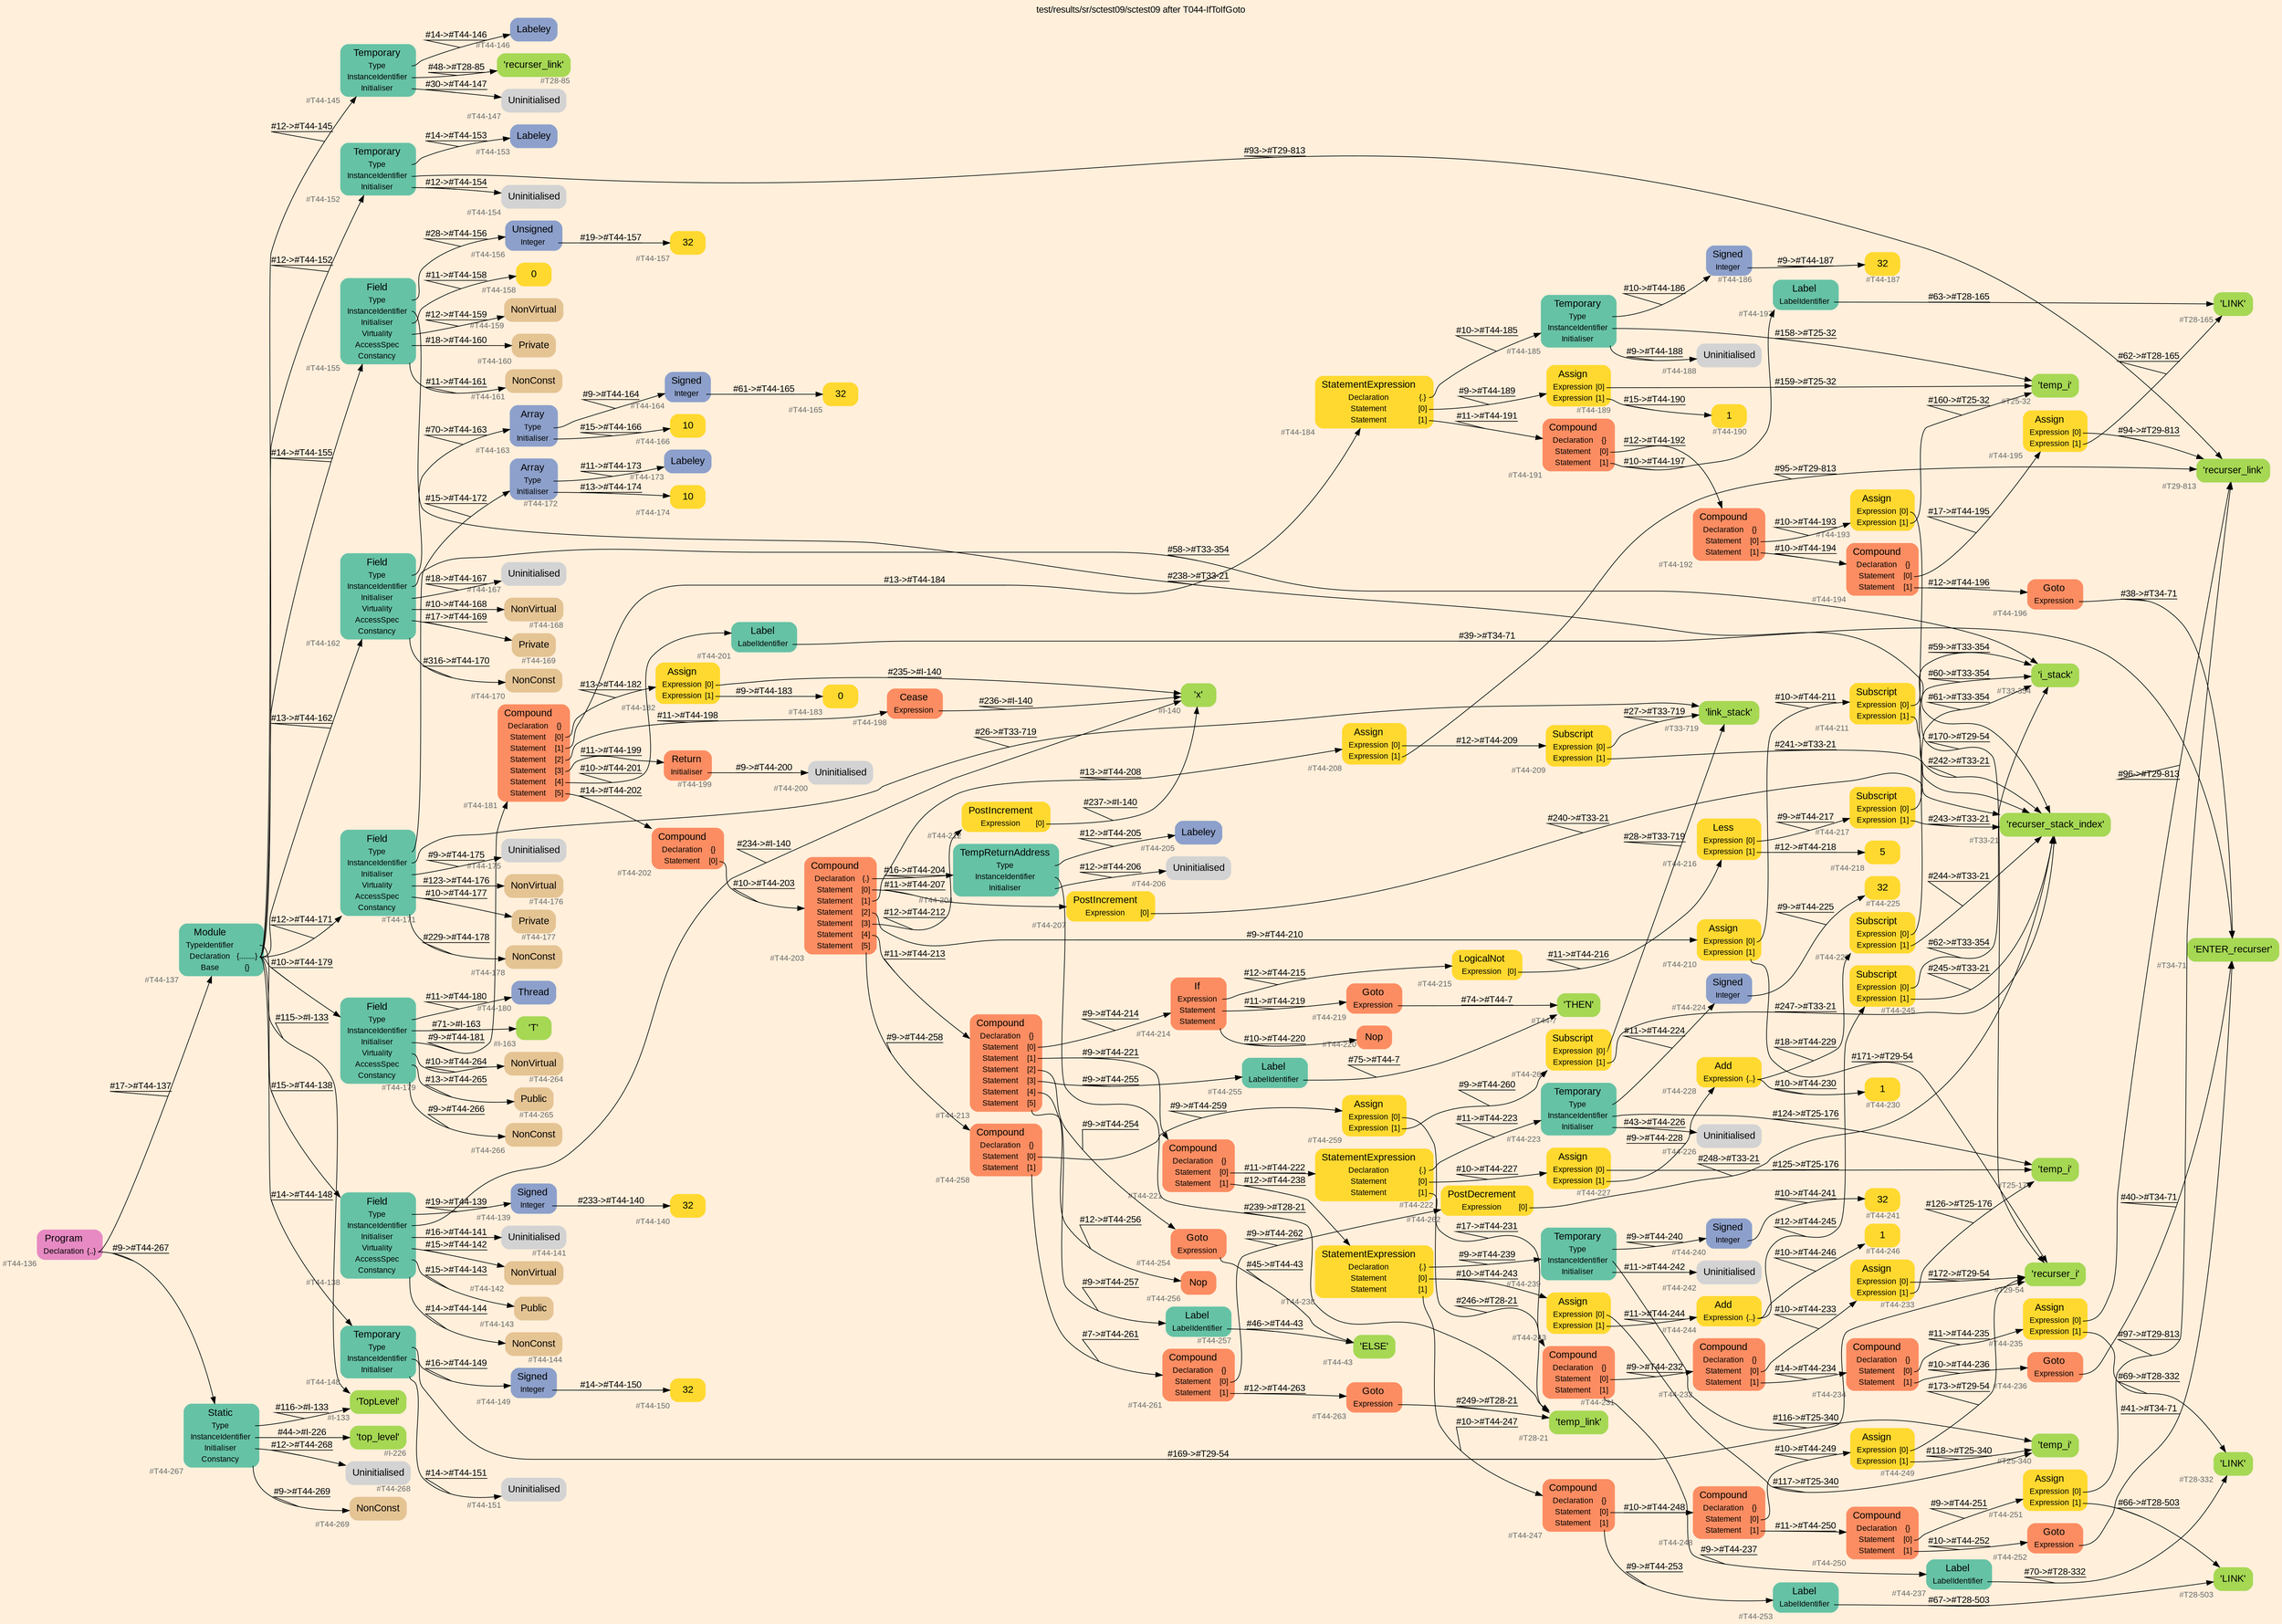 digraph "test/results/sr/sctest09/sctest09 after T044-IfToIfGoto" {
label = "test/results/sr/sctest09/sctest09 after T044-IfToIfGoto"
labelloc = t
graph [
    rankdir = "LR"
    ranksep = 0.3
    bgcolor = antiquewhite1
    color = black
    fontcolor = black
    fontname = "Arial"
];
node [
    fontname = "Arial"
];
edge [
    fontname = "Arial"
];

// -------------------- node figure --------------------
// -------- block #T44-136 ----------
"#T44-136" [
    fillcolor = "/set28/4"
    xlabel = "#T44-136"
    fontsize = "12"
    fontcolor = grey40
    shape = "plaintext"
    label = <<TABLE BORDER="0" CELLBORDER="0" CELLSPACING="0">
     <TR><TD><FONT COLOR="black" POINT-SIZE="15">Program</FONT></TD></TR>
     <TR><TD><FONT COLOR="black" POINT-SIZE="12">Declaration</FONT></TD><TD PORT="port0"><FONT COLOR="black" POINT-SIZE="12">{..}</FONT></TD></TR>
    </TABLE>>
    style = "rounded,filled"
];

// -------- block #T44-137 ----------
"#T44-137" [
    fillcolor = "/set28/1"
    xlabel = "#T44-137"
    fontsize = "12"
    fontcolor = grey40
    shape = "plaintext"
    label = <<TABLE BORDER="0" CELLBORDER="0" CELLSPACING="0">
     <TR><TD><FONT COLOR="black" POINT-SIZE="15">Module</FONT></TD></TR>
     <TR><TD><FONT COLOR="black" POINT-SIZE="12">TypeIdentifier</FONT></TD><TD PORT="port0"></TD></TR>
     <TR><TD><FONT COLOR="black" POINT-SIZE="12">Declaration</FONT></TD><TD PORT="port1"><FONT COLOR="black" POINT-SIZE="12">{........}</FONT></TD></TR>
     <TR><TD><FONT COLOR="black" POINT-SIZE="12">Base</FONT></TD><TD PORT="port2"><FONT COLOR="black" POINT-SIZE="12">{}</FONT></TD></TR>
    </TABLE>>
    style = "rounded,filled"
];

// -------- block #I-133 ----------
"#I-133" [
    fillcolor = "/set28/5"
    xlabel = "#I-133"
    fontsize = "12"
    fontcolor = grey40
    shape = "plaintext"
    label = <<TABLE BORDER="0" CELLBORDER="0" CELLSPACING="0">
     <TR><TD><FONT COLOR="black" POINT-SIZE="15">'TopLevel'</FONT></TD></TR>
    </TABLE>>
    style = "rounded,filled"
];

// -------- block #T44-138 ----------
"#T44-138" [
    fillcolor = "/set28/1"
    xlabel = "#T44-138"
    fontsize = "12"
    fontcolor = grey40
    shape = "plaintext"
    label = <<TABLE BORDER="0" CELLBORDER="0" CELLSPACING="0">
     <TR><TD><FONT COLOR="black" POINT-SIZE="15">Field</FONT></TD></TR>
     <TR><TD><FONT COLOR="black" POINT-SIZE="12">Type</FONT></TD><TD PORT="port0"></TD></TR>
     <TR><TD><FONT COLOR="black" POINT-SIZE="12">InstanceIdentifier</FONT></TD><TD PORT="port1"></TD></TR>
     <TR><TD><FONT COLOR="black" POINT-SIZE="12">Initialiser</FONT></TD><TD PORT="port2"></TD></TR>
     <TR><TD><FONT COLOR="black" POINT-SIZE="12">Virtuality</FONT></TD><TD PORT="port3"></TD></TR>
     <TR><TD><FONT COLOR="black" POINT-SIZE="12">AccessSpec</FONT></TD><TD PORT="port4"></TD></TR>
     <TR><TD><FONT COLOR="black" POINT-SIZE="12">Constancy</FONT></TD><TD PORT="port5"></TD></TR>
    </TABLE>>
    style = "rounded,filled"
];

// -------- block #T44-139 ----------
"#T44-139" [
    fillcolor = "/set28/3"
    xlabel = "#T44-139"
    fontsize = "12"
    fontcolor = grey40
    shape = "plaintext"
    label = <<TABLE BORDER="0" CELLBORDER="0" CELLSPACING="0">
     <TR><TD><FONT COLOR="black" POINT-SIZE="15">Signed</FONT></TD></TR>
     <TR><TD><FONT COLOR="black" POINT-SIZE="12">Integer</FONT></TD><TD PORT="port0"></TD></TR>
    </TABLE>>
    style = "rounded,filled"
];

// -------- block #T44-140 ----------
"#T44-140" [
    fillcolor = "/set28/6"
    xlabel = "#T44-140"
    fontsize = "12"
    fontcolor = grey40
    shape = "plaintext"
    label = <<TABLE BORDER="0" CELLBORDER="0" CELLSPACING="0">
     <TR><TD><FONT COLOR="black" POINT-SIZE="15">32</FONT></TD></TR>
    </TABLE>>
    style = "rounded,filled"
];

// -------- block #I-140 ----------
"#I-140" [
    fillcolor = "/set28/5"
    xlabel = "#I-140"
    fontsize = "12"
    fontcolor = grey40
    shape = "plaintext"
    label = <<TABLE BORDER="0" CELLBORDER="0" CELLSPACING="0">
     <TR><TD><FONT COLOR="black" POINT-SIZE="15">'x'</FONT></TD></TR>
    </TABLE>>
    style = "rounded,filled"
];

// -------- block #T44-141 ----------
"#T44-141" [
    xlabel = "#T44-141"
    fontsize = "12"
    fontcolor = grey40
    shape = "plaintext"
    label = <<TABLE BORDER="0" CELLBORDER="0" CELLSPACING="0">
     <TR><TD><FONT COLOR="black" POINT-SIZE="15">Uninitialised</FONT></TD></TR>
    </TABLE>>
    style = "rounded,filled"
];

// -------- block #T44-142 ----------
"#T44-142" [
    fillcolor = "/set28/7"
    xlabel = "#T44-142"
    fontsize = "12"
    fontcolor = grey40
    shape = "plaintext"
    label = <<TABLE BORDER="0" CELLBORDER="0" CELLSPACING="0">
     <TR><TD><FONT COLOR="black" POINT-SIZE="15">NonVirtual</FONT></TD></TR>
    </TABLE>>
    style = "rounded,filled"
];

// -------- block #T44-143 ----------
"#T44-143" [
    fillcolor = "/set28/7"
    xlabel = "#T44-143"
    fontsize = "12"
    fontcolor = grey40
    shape = "plaintext"
    label = <<TABLE BORDER="0" CELLBORDER="0" CELLSPACING="0">
     <TR><TD><FONT COLOR="black" POINT-SIZE="15">Public</FONT></TD></TR>
    </TABLE>>
    style = "rounded,filled"
];

// -------- block #T44-144 ----------
"#T44-144" [
    fillcolor = "/set28/7"
    xlabel = "#T44-144"
    fontsize = "12"
    fontcolor = grey40
    shape = "plaintext"
    label = <<TABLE BORDER="0" CELLBORDER="0" CELLSPACING="0">
     <TR><TD><FONT COLOR="black" POINT-SIZE="15">NonConst</FONT></TD></TR>
    </TABLE>>
    style = "rounded,filled"
];

// -------- block #T44-145 ----------
"#T44-145" [
    fillcolor = "/set28/1"
    xlabel = "#T44-145"
    fontsize = "12"
    fontcolor = grey40
    shape = "plaintext"
    label = <<TABLE BORDER="0" CELLBORDER="0" CELLSPACING="0">
     <TR><TD><FONT COLOR="black" POINT-SIZE="15">Temporary</FONT></TD></TR>
     <TR><TD><FONT COLOR="black" POINT-SIZE="12">Type</FONT></TD><TD PORT="port0"></TD></TR>
     <TR><TD><FONT COLOR="black" POINT-SIZE="12">InstanceIdentifier</FONT></TD><TD PORT="port1"></TD></TR>
     <TR><TD><FONT COLOR="black" POINT-SIZE="12">Initialiser</FONT></TD><TD PORT="port2"></TD></TR>
    </TABLE>>
    style = "rounded,filled"
];

// -------- block #T44-146 ----------
"#T44-146" [
    fillcolor = "/set28/3"
    xlabel = "#T44-146"
    fontsize = "12"
    fontcolor = grey40
    shape = "plaintext"
    label = <<TABLE BORDER="0" CELLBORDER="0" CELLSPACING="0">
     <TR><TD><FONT COLOR="black" POINT-SIZE="15">Labeley</FONT></TD></TR>
    </TABLE>>
    style = "rounded,filled"
];

// -------- block #T28-85 ----------
"#T28-85" [
    fillcolor = "/set28/5"
    xlabel = "#T28-85"
    fontsize = "12"
    fontcolor = grey40
    shape = "plaintext"
    label = <<TABLE BORDER="0" CELLBORDER="0" CELLSPACING="0">
     <TR><TD><FONT COLOR="black" POINT-SIZE="15">'recurser_link'</FONT></TD></TR>
    </TABLE>>
    style = "rounded,filled"
];

// -------- block #T44-147 ----------
"#T44-147" [
    xlabel = "#T44-147"
    fontsize = "12"
    fontcolor = grey40
    shape = "plaintext"
    label = <<TABLE BORDER="0" CELLBORDER="0" CELLSPACING="0">
     <TR><TD><FONT COLOR="black" POINT-SIZE="15">Uninitialised</FONT></TD></TR>
    </TABLE>>
    style = "rounded,filled"
];

// -------- block #T44-148 ----------
"#T44-148" [
    fillcolor = "/set28/1"
    xlabel = "#T44-148"
    fontsize = "12"
    fontcolor = grey40
    shape = "plaintext"
    label = <<TABLE BORDER="0" CELLBORDER="0" CELLSPACING="0">
     <TR><TD><FONT COLOR="black" POINT-SIZE="15">Temporary</FONT></TD></TR>
     <TR><TD><FONT COLOR="black" POINT-SIZE="12">Type</FONT></TD><TD PORT="port0"></TD></TR>
     <TR><TD><FONT COLOR="black" POINT-SIZE="12">InstanceIdentifier</FONT></TD><TD PORT="port1"></TD></TR>
     <TR><TD><FONT COLOR="black" POINT-SIZE="12">Initialiser</FONT></TD><TD PORT="port2"></TD></TR>
    </TABLE>>
    style = "rounded,filled"
];

// -------- block #T44-149 ----------
"#T44-149" [
    fillcolor = "/set28/3"
    xlabel = "#T44-149"
    fontsize = "12"
    fontcolor = grey40
    shape = "plaintext"
    label = <<TABLE BORDER="0" CELLBORDER="0" CELLSPACING="0">
     <TR><TD><FONT COLOR="black" POINT-SIZE="15">Signed</FONT></TD></TR>
     <TR><TD><FONT COLOR="black" POINT-SIZE="12">Integer</FONT></TD><TD PORT="port0"></TD></TR>
    </TABLE>>
    style = "rounded,filled"
];

// -------- block #T44-150 ----------
"#T44-150" [
    fillcolor = "/set28/6"
    xlabel = "#T44-150"
    fontsize = "12"
    fontcolor = grey40
    shape = "plaintext"
    label = <<TABLE BORDER="0" CELLBORDER="0" CELLSPACING="0">
     <TR><TD><FONT COLOR="black" POINT-SIZE="15">32</FONT></TD></TR>
    </TABLE>>
    style = "rounded,filled"
];

// -------- block #T29-54 ----------
"#T29-54" [
    fillcolor = "/set28/5"
    xlabel = "#T29-54"
    fontsize = "12"
    fontcolor = grey40
    shape = "plaintext"
    label = <<TABLE BORDER="0" CELLBORDER="0" CELLSPACING="0">
     <TR><TD><FONT COLOR="black" POINT-SIZE="15">'recurser_i'</FONT></TD></TR>
    </TABLE>>
    style = "rounded,filled"
];

// -------- block #T44-151 ----------
"#T44-151" [
    xlabel = "#T44-151"
    fontsize = "12"
    fontcolor = grey40
    shape = "plaintext"
    label = <<TABLE BORDER="0" CELLBORDER="0" CELLSPACING="0">
     <TR><TD><FONT COLOR="black" POINT-SIZE="15">Uninitialised</FONT></TD></TR>
    </TABLE>>
    style = "rounded,filled"
];

// -------- block #T44-152 ----------
"#T44-152" [
    fillcolor = "/set28/1"
    xlabel = "#T44-152"
    fontsize = "12"
    fontcolor = grey40
    shape = "plaintext"
    label = <<TABLE BORDER="0" CELLBORDER="0" CELLSPACING="0">
     <TR><TD><FONT COLOR="black" POINT-SIZE="15">Temporary</FONT></TD></TR>
     <TR><TD><FONT COLOR="black" POINT-SIZE="12">Type</FONT></TD><TD PORT="port0"></TD></TR>
     <TR><TD><FONT COLOR="black" POINT-SIZE="12">InstanceIdentifier</FONT></TD><TD PORT="port1"></TD></TR>
     <TR><TD><FONT COLOR="black" POINT-SIZE="12">Initialiser</FONT></TD><TD PORT="port2"></TD></TR>
    </TABLE>>
    style = "rounded,filled"
];

// -------- block #T44-153 ----------
"#T44-153" [
    fillcolor = "/set28/3"
    xlabel = "#T44-153"
    fontsize = "12"
    fontcolor = grey40
    shape = "plaintext"
    label = <<TABLE BORDER="0" CELLBORDER="0" CELLSPACING="0">
     <TR><TD><FONT COLOR="black" POINT-SIZE="15">Labeley</FONT></TD></TR>
    </TABLE>>
    style = "rounded,filled"
];

// -------- block #T29-813 ----------
"#T29-813" [
    fillcolor = "/set28/5"
    xlabel = "#T29-813"
    fontsize = "12"
    fontcolor = grey40
    shape = "plaintext"
    label = <<TABLE BORDER="0" CELLBORDER="0" CELLSPACING="0">
     <TR><TD><FONT COLOR="black" POINT-SIZE="15">'recurser_link'</FONT></TD></TR>
    </TABLE>>
    style = "rounded,filled"
];

// -------- block #T44-154 ----------
"#T44-154" [
    xlabel = "#T44-154"
    fontsize = "12"
    fontcolor = grey40
    shape = "plaintext"
    label = <<TABLE BORDER="0" CELLBORDER="0" CELLSPACING="0">
     <TR><TD><FONT COLOR="black" POINT-SIZE="15">Uninitialised</FONT></TD></TR>
    </TABLE>>
    style = "rounded,filled"
];

// -------- block #T44-155 ----------
"#T44-155" [
    fillcolor = "/set28/1"
    xlabel = "#T44-155"
    fontsize = "12"
    fontcolor = grey40
    shape = "plaintext"
    label = <<TABLE BORDER="0" CELLBORDER="0" CELLSPACING="0">
     <TR><TD><FONT COLOR="black" POINT-SIZE="15">Field</FONT></TD></TR>
     <TR><TD><FONT COLOR="black" POINT-SIZE="12">Type</FONT></TD><TD PORT="port0"></TD></TR>
     <TR><TD><FONT COLOR="black" POINT-SIZE="12">InstanceIdentifier</FONT></TD><TD PORT="port1"></TD></TR>
     <TR><TD><FONT COLOR="black" POINT-SIZE="12">Initialiser</FONT></TD><TD PORT="port2"></TD></TR>
     <TR><TD><FONT COLOR="black" POINT-SIZE="12">Virtuality</FONT></TD><TD PORT="port3"></TD></TR>
     <TR><TD><FONT COLOR="black" POINT-SIZE="12">AccessSpec</FONT></TD><TD PORT="port4"></TD></TR>
     <TR><TD><FONT COLOR="black" POINT-SIZE="12">Constancy</FONT></TD><TD PORT="port5"></TD></TR>
    </TABLE>>
    style = "rounded,filled"
];

// -------- block #T44-156 ----------
"#T44-156" [
    fillcolor = "/set28/3"
    xlabel = "#T44-156"
    fontsize = "12"
    fontcolor = grey40
    shape = "plaintext"
    label = <<TABLE BORDER="0" CELLBORDER="0" CELLSPACING="0">
     <TR><TD><FONT COLOR="black" POINT-SIZE="15">Unsigned</FONT></TD></TR>
     <TR><TD><FONT COLOR="black" POINT-SIZE="12">Integer</FONT></TD><TD PORT="port0"></TD></TR>
    </TABLE>>
    style = "rounded,filled"
];

// -------- block #T44-157 ----------
"#T44-157" [
    fillcolor = "/set28/6"
    xlabel = "#T44-157"
    fontsize = "12"
    fontcolor = grey40
    shape = "plaintext"
    label = <<TABLE BORDER="0" CELLBORDER="0" CELLSPACING="0">
     <TR><TD><FONT COLOR="black" POINT-SIZE="15">32</FONT></TD></TR>
    </TABLE>>
    style = "rounded,filled"
];

// -------- block #T33-21 ----------
"#T33-21" [
    fillcolor = "/set28/5"
    xlabel = "#T33-21"
    fontsize = "12"
    fontcolor = grey40
    shape = "plaintext"
    label = <<TABLE BORDER="0" CELLBORDER="0" CELLSPACING="0">
     <TR><TD><FONT COLOR="black" POINT-SIZE="15">'recurser_stack_index'</FONT></TD></TR>
    </TABLE>>
    style = "rounded,filled"
];

// -------- block #T44-158 ----------
"#T44-158" [
    fillcolor = "/set28/6"
    xlabel = "#T44-158"
    fontsize = "12"
    fontcolor = grey40
    shape = "plaintext"
    label = <<TABLE BORDER="0" CELLBORDER="0" CELLSPACING="0">
     <TR><TD><FONT COLOR="black" POINT-SIZE="15">0</FONT></TD></TR>
    </TABLE>>
    style = "rounded,filled"
];

// -------- block #T44-159 ----------
"#T44-159" [
    fillcolor = "/set28/7"
    xlabel = "#T44-159"
    fontsize = "12"
    fontcolor = grey40
    shape = "plaintext"
    label = <<TABLE BORDER="0" CELLBORDER="0" CELLSPACING="0">
     <TR><TD><FONT COLOR="black" POINT-SIZE="15">NonVirtual</FONT></TD></TR>
    </TABLE>>
    style = "rounded,filled"
];

// -------- block #T44-160 ----------
"#T44-160" [
    fillcolor = "/set28/7"
    xlabel = "#T44-160"
    fontsize = "12"
    fontcolor = grey40
    shape = "plaintext"
    label = <<TABLE BORDER="0" CELLBORDER="0" CELLSPACING="0">
     <TR><TD><FONT COLOR="black" POINT-SIZE="15">Private</FONT></TD></TR>
    </TABLE>>
    style = "rounded,filled"
];

// -------- block #T44-161 ----------
"#T44-161" [
    fillcolor = "/set28/7"
    xlabel = "#T44-161"
    fontsize = "12"
    fontcolor = grey40
    shape = "plaintext"
    label = <<TABLE BORDER="0" CELLBORDER="0" CELLSPACING="0">
     <TR><TD><FONT COLOR="black" POINT-SIZE="15">NonConst</FONT></TD></TR>
    </TABLE>>
    style = "rounded,filled"
];

// -------- block #T44-162 ----------
"#T44-162" [
    fillcolor = "/set28/1"
    xlabel = "#T44-162"
    fontsize = "12"
    fontcolor = grey40
    shape = "plaintext"
    label = <<TABLE BORDER="0" CELLBORDER="0" CELLSPACING="0">
     <TR><TD><FONT COLOR="black" POINT-SIZE="15">Field</FONT></TD></TR>
     <TR><TD><FONT COLOR="black" POINT-SIZE="12">Type</FONT></TD><TD PORT="port0"></TD></TR>
     <TR><TD><FONT COLOR="black" POINT-SIZE="12">InstanceIdentifier</FONT></TD><TD PORT="port1"></TD></TR>
     <TR><TD><FONT COLOR="black" POINT-SIZE="12">Initialiser</FONT></TD><TD PORT="port2"></TD></TR>
     <TR><TD><FONT COLOR="black" POINT-SIZE="12">Virtuality</FONT></TD><TD PORT="port3"></TD></TR>
     <TR><TD><FONT COLOR="black" POINT-SIZE="12">AccessSpec</FONT></TD><TD PORT="port4"></TD></TR>
     <TR><TD><FONT COLOR="black" POINT-SIZE="12">Constancy</FONT></TD><TD PORT="port5"></TD></TR>
    </TABLE>>
    style = "rounded,filled"
];

// -------- block #T44-163 ----------
"#T44-163" [
    fillcolor = "/set28/3"
    xlabel = "#T44-163"
    fontsize = "12"
    fontcolor = grey40
    shape = "plaintext"
    label = <<TABLE BORDER="0" CELLBORDER="0" CELLSPACING="0">
     <TR><TD><FONT COLOR="black" POINT-SIZE="15">Array</FONT></TD></TR>
     <TR><TD><FONT COLOR="black" POINT-SIZE="12">Type</FONT></TD><TD PORT="port0"></TD></TR>
     <TR><TD><FONT COLOR="black" POINT-SIZE="12">Initialiser</FONT></TD><TD PORT="port1"></TD></TR>
    </TABLE>>
    style = "rounded,filled"
];

// -------- block #T44-164 ----------
"#T44-164" [
    fillcolor = "/set28/3"
    xlabel = "#T44-164"
    fontsize = "12"
    fontcolor = grey40
    shape = "plaintext"
    label = <<TABLE BORDER="0" CELLBORDER="0" CELLSPACING="0">
     <TR><TD><FONT COLOR="black" POINT-SIZE="15">Signed</FONT></TD></TR>
     <TR><TD><FONT COLOR="black" POINT-SIZE="12">Integer</FONT></TD><TD PORT="port0"></TD></TR>
    </TABLE>>
    style = "rounded,filled"
];

// -------- block #T44-165 ----------
"#T44-165" [
    fillcolor = "/set28/6"
    xlabel = "#T44-165"
    fontsize = "12"
    fontcolor = grey40
    shape = "plaintext"
    label = <<TABLE BORDER="0" CELLBORDER="0" CELLSPACING="0">
     <TR><TD><FONT COLOR="black" POINT-SIZE="15">32</FONT></TD></TR>
    </TABLE>>
    style = "rounded,filled"
];

// -------- block #T44-166 ----------
"#T44-166" [
    fillcolor = "/set28/6"
    xlabel = "#T44-166"
    fontsize = "12"
    fontcolor = grey40
    shape = "plaintext"
    label = <<TABLE BORDER="0" CELLBORDER="0" CELLSPACING="0">
     <TR><TD><FONT COLOR="black" POINT-SIZE="15">10</FONT></TD></TR>
    </TABLE>>
    style = "rounded,filled"
];

// -------- block #T33-354 ----------
"#T33-354" [
    fillcolor = "/set28/5"
    xlabel = "#T33-354"
    fontsize = "12"
    fontcolor = grey40
    shape = "plaintext"
    label = <<TABLE BORDER="0" CELLBORDER="0" CELLSPACING="0">
     <TR><TD><FONT COLOR="black" POINT-SIZE="15">'i_stack'</FONT></TD></TR>
    </TABLE>>
    style = "rounded,filled"
];

// -------- block #T44-167 ----------
"#T44-167" [
    xlabel = "#T44-167"
    fontsize = "12"
    fontcolor = grey40
    shape = "plaintext"
    label = <<TABLE BORDER="0" CELLBORDER="0" CELLSPACING="0">
     <TR><TD><FONT COLOR="black" POINT-SIZE="15">Uninitialised</FONT></TD></TR>
    </TABLE>>
    style = "rounded,filled"
];

// -------- block #T44-168 ----------
"#T44-168" [
    fillcolor = "/set28/7"
    xlabel = "#T44-168"
    fontsize = "12"
    fontcolor = grey40
    shape = "plaintext"
    label = <<TABLE BORDER="0" CELLBORDER="0" CELLSPACING="0">
     <TR><TD><FONT COLOR="black" POINT-SIZE="15">NonVirtual</FONT></TD></TR>
    </TABLE>>
    style = "rounded,filled"
];

// -------- block #T44-169 ----------
"#T44-169" [
    fillcolor = "/set28/7"
    xlabel = "#T44-169"
    fontsize = "12"
    fontcolor = grey40
    shape = "plaintext"
    label = <<TABLE BORDER="0" CELLBORDER="0" CELLSPACING="0">
     <TR><TD><FONT COLOR="black" POINT-SIZE="15">Private</FONT></TD></TR>
    </TABLE>>
    style = "rounded,filled"
];

// -------- block #T44-170 ----------
"#T44-170" [
    fillcolor = "/set28/7"
    xlabel = "#T44-170"
    fontsize = "12"
    fontcolor = grey40
    shape = "plaintext"
    label = <<TABLE BORDER="0" CELLBORDER="0" CELLSPACING="0">
     <TR><TD><FONT COLOR="black" POINT-SIZE="15">NonConst</FONT></TD></TR>
    </TABLE>>
    style = "rounded,filled"
];

// -------- block #T44-171 ----------
"#T44-171" [
    fillcolor = "/set28/1"
    xlabel = "#T44-171"
    fontsize = "12"
    fontcolor = grey40
    shape = "plaintext"
    label = <<TABLE BORDER="0" CELLBORDER="0" CELLSPACING="0">
     <TR><TD><FONT COLOR="black" POINT-SIZE="15">Field</FONT></TD></TR>
     <TR><TD><FONT COLOR="black" POINT-SIZE="12">Type</FONT></TD><TD PORT="port0"></TD></TR>
     <TR><TD><FONT COLOR="black" POINT-SIZE="12">InstanceIdentifier</FONT></TD><TD PORT="port1"></TD></TR>
     <TR><TD><FONT COLOR="black" POINT-SIZE="12">Initialiser</FONT></TD><TD PORT="port2"></TD></TR>
     <TR><TD><FONT COLOR="black" POINT-SIZE="12">Virtuality</FONT></TD><TD PORT="port3"></TD></TR>
     <TR><TD><FONT COLOR="black" POINT-SIZE="12">AccessSpec</FONT></TD><TD PORT="port4"></TD></TR>
     <TR><TD><FONT COLOR="black" POINT-SIZE="12">Constancy</FONT></TD><TD PORT="port5"></TD></TR>
    </TABLE>>
    style = "rounded,filled"
];

// -------- block #T44-172 ----------
"#T44-172" [
    fillcolor = "/set28/3"
    xlabel = "#T44-172"
    fontsize = "12"
    fontcolor = grey40
    shape = "plaintext"
    label = <<TABLE BORDER="0" CELLBORDER="0" CELLSPACING="0">
     <TR><TD><FONT COLOR="black" POINT-SIZE="15">Array</FONT></TD></TR>
     <TR><TD><FONT COLOR="black" POINT-SIZE="12">Type</FONT></TD><TD PORT="port0"></TD></TR>
     <TR><TD><FONT COLOR="black" POINT-SIZE="12">Initialiser</FONT></TD><TD PORT="port1"></TD></TR>
    </TABLE>>
    style = "rounded,filled"
];

// -------- block #T44-173 ----------
"#T44-173" [
    fillcolor = "/set28/3"
    xlabel = "#T44-173"
    fontsize = "12"
    fontcolor = grey40
    shape = "plaintext"
    label = <<TABLE BORDER="0" CELLBORDER="0" CELLSPACING="0">
     <TR><TD><FONT COLOR="black" POINT-SIZE="15">Labeley</FONT></TD></TR>
    </TABLE>>
    style = "rounded,filled"
];

// -------- block #T44-174 ----------
"#T44-174" [
    fillcolor = "/set28/6"
    xlabel = "#T44-174"
    fontsize = "12"
    fontcolor = grey40
    shape = "plaintext"
    label = <<TABLE BORDER="0" CELLBORDER="0" CELLSPACING="0">
     <TR><TD><FONT COLOR="black" POINT-SIZE="15">10</FONT></TD></TR>
    </TABLE>>
    style = "rounded,filled"
];

// -------- block #T33-719 ----------
"#T33-719" [
    fillcolor = "/set28/5"
    xlabel = "#T33-719"
    fontsize = "12"
    fontcolor = grey40
    shape = "plaintext"
    label = <<TABLE BORDER="0" CELLBORDER="0" CELLSPACING="0">
     <TR><TD><FONT COLOR="black" POINT-SIZE="15">'link_stack'</FONT></TD></TR>
    </TABLE>>
    style = "rounded,filled"
];

// -------- block #T44-175 ----------
"#T44-175" [
    xlabel = "#T44-175"
    fontsize = "12"
    fontcolor = grey40
    shape = "plaintext"
    label = <<TABLE BORDER="0" CELLBORDER="0" CELLSPACING="0">
     <TR><TD><FONT COLOR="black" POINT-SIZE="15">Uninitialised</FONT></TD></TR>
    </TABLE>>
    style = "rounded,filled"
];

// -------- block #T44-176 ----------
"#T44-176" [
    fillcolor = "/set28/7"
    xlabel = "#T44-176"
    fontsize = "12"
    fontcolor = grey40
    shape = "plaintext"
    label = <<TABLE BORDER="0" CELLBORDER="0" CELLSPACING="0">
     <TR><TD><FONT COLOR="black" POINT-SIZE="15">NonVirtual</FONT></TD></TR>
    </TABLE>>
    style = "rounded,filled"
];

// -------- block #T44-177 ----------
"#T44-177" [
    fillcolor = "/set28/7"
    xlabel = "#T44-177"
    fontsize = "12"
    fontcolor = grey40
    shape = "plaintext"
    label = <<TABLE BORDER="0" CELLBORDER="0" CELLSPACING="0">
     <TR><TD><FONT COLOR="black" POINT-SIZE="15">Private</FONT></TD></TR>
    </TABLE>>
    style = "rounded,filled"
];

// -------- block #T44-178 ----------
"#T44-178" [
    fillcolor = "/set28/7"
    xlabel = "#T44-178"
    fontsize = "12"
    fontcolor = grey40
    shape = "plaintext"
    label = <<TABLE BORDER="0" CELLBORDER="0" CELLSPACING="0">
     <TR><TD><FONT COLOR="black" POINT-SIZE="15">NonConst</FONT></TD></TR>
    </TABLE>>
    style = "rounded,filled"
];

// -------- block #T44-179 ----------
"#T44-179" [
    fillcolor = "/set28/1"
    xlabel = "#T44-179"
    fontsize = "12"
    fontcolor = grey40
    shape = "plaintext"
    label = <<TABLE BORDER="0" CELLBORDER="0" CELLSPACING="0">
     <TR><TD><FONT COLOR="black" POINT-SIZE="15">Field</FONT></TD></TR>
     <TR><TD><FONT COLOR="black" POINT-SIZE="12">Type</FONT></TD><TD PORT="port0"></TD></TR>
     <TR><TD><FONT COLOR="black" POINT-SIZE="12">InstanceIdentifier</FONT></TD><TD PORT="port1"></TD></TR>
     <TR><TD><FONT COLOR="black" POINT-SIZE="12">Initialiser</FONT></TD><TD PORT="port2"></TD></TR>
     <TR><TD><FONT COLOR="black" POINT-SIZE="12">Virtuality</FONT></TD><TD PORT="port3"></TD></TR>
     <TR><TD><FONT COLOR="black" POINT-SIZE="12">AccessSpec</FONT></TD><TD PORT="port4"></TD></TR>
     <TR><TD><FONT COLOR="black" POINT-SIZE="12">Constancy</FONT></TD><TD PORT="port5"></TD></TR>
    </TABLE>>
    style = "rounded,filled"
];

// -------- block #T44-180 ----------
"#T44-180" [
    fillcolor = "/set28/3"
    xlabel = "#T44-180"
    fontsize = "12"
    fontcolor = grey40
    shape = "plaintext"
    label = <<TABLE BORDER="0" CELLBORDER="0" CELLSPACING="0">
     <TR><TD><FONT COLOR="black" POINT-SIZE="15">Thread</FONT></TD></TR>
    </TABLE>>
    style = "rounded,filled"
];

// -------- block #I-163 ----------
"#I-163" [
    fillcolor = "/set28/5"
    xlabel = "#I-163"
    fontsize = "12"
    fontcolor = grey40
    shape = "plaintext"
    label = <<TABLE BORDER="0" CELLBORDER="0" CELLSPACING="0">
     <TR><TD><FONT COLOR="black" POINT-SIZE="15">'T'</FONT></TD></TR>
    </TABLE>>
    style = "rounded,filled"
];

// -------- block #T44-181 ----------
"#T44-181" [
    fillcolor = "/set28/2"
    xlabel = "#T44-181"
    fontsize = "12"
    fontcolor = grey40
    shape = "plaintext"
    label = <<TABLE BORDER="0" CELLBORDER="0" CELLSPACING="0">
     <TR><TD><FONT COLOR="black" POINT-SIZE="15">Compound</FONT></TD></TR>
     <TR><TD><FONT COLOR="black" POINT-SIZE="12">Declaration</FONT></TD><TD PORT="port0"><FONT COLOR="black" POINT-SIZE="12">{}</FONT></TD></TR>
     <TR><TD><FONT COLOR="black" POINT-SIZE="12">Statement</FONT></TD><TD PORT="port1"><FONT COLOR="black" POINT-SIZE="12">[0]</FONT></TD></TR>
     <TR><TD><FONT COLOR="black" POINT-SIZE="12">Statement</FONT></TD><TD PORT="port2"><FONT COLOR="black" POINT-SIZE="12">[1]</FONT></TD></TR>
     <TR><TD><FONT COLOR="black" POINT-SIZE="12">Statement</FONT></TD><TD PORT="port3"><FONT COLOR="black" POINT-SIZE="12">[2]</FONT></TD></TR>
     <TR><TD><FONT COLOR="black" POINT-SIZE="12">Statement</FONT></TD><TD PORT="port4"><FONT COLOR="black" POINT-SIZE="12">[3]</FONT></TD></TR>
     <TR><TD><FONT COLOR="black" POINT-SIZE="12">Statement</FONT></TD><TD PORT="port5"><FONT COLOR="black" POINT-SIZE="12">[4]</FONT></TD></TR>
     <TR><TD><FONT COLOR="black" POINT-SIZE="12">Statement</FONT></TD><TD PORT="port6"><FONT COLOR="black" POINT-SIZE="12">[5]</FONT></TD></TR>
    </TABLE>>
    style = "rounded,filled"
];

// -------- block #T44-182 ----------
"#T44-182" [
    fillcolor = "/set28/6"
    xlabel = "#T44-182"
    fontsize = "12"
    fontcolor = grey40
    shape = "plaintext"
    label = <<TABLE BORDER="0" CELLBORDER="0" CELLSPACING="0">
     <TR><TD><FONT COLOR="black" POINT-SIZE="15">Assign</FONT></TD></TR>
     <TR><TD><FONT COLOR="black" POINT-SIZE="12">Expression</FONT></TD><TD PORT="port0"><FONT COLOR="black" POINT-SIZE="12">[0]</FONT></TD></TR>
     <TR><TD><FONT COLOR="black" POINT-SIZE="12">Expression</FONT></TD><TD PORT="port1"><FONT COLOR="black" POINT-SIZE="12">[1]</FONT></TD></TR>
    </TABLE>>
    style = "rounded,filled"
];

// -------- block #T44-183 ----------
"#T44-183" [
    fillcolor = "/set28/6"
    xlabel = "#T44-183"
    fontsize = "12"
    fontcolor = grey40
    shape = "plaintext"
    label = <<TABLE BORDER="0" CELLBORDER="0" CELLSPACING="0">
     <TR><TD><FONT COLOR="black" POINT-SIZE="15">0</FONT></TD></TR>
    </TABLE>>
    style = "rounded,filled"
];

// -------- block #T44-184 ----------
"#T44-184" [
    fillcolor = "/set28/6"
    xlabel = "#T44-184"
    fontsize = "12"
    fontcolor = grey40
    shape = "plaintext"
    label = <<TABLE BORDER="0" CELLBORDER="0" CELLSPACING="0">
     <TR><TD><FONT COLOR="black" POINT-SIZE="15">StatementExpression</FONT></TD></TR>
     <TR><TD><FONT COLOR="black" POINT-SIZE="12">Declaration</FONT></TD><TD PORT="port0"><FONT COLOR="black" POINT-SIZE="12">{.}</FONT></TD></TR>
     <TR><TD><FONT COLOR="black" POINT-SIZE="12">Statement</FONT></TD><TD PORT="port1"><FONT COLOR="black" POINT-SIZE="12">[0]</FONT></TD></TR>
     <TR><TD><FONT COLOR="black" POINT-SIZE="12">Statement</FONT></TD><TD PORT="port2"><FONT COLOR="black" POINT-SIZE="12">[1]</FONT></TD></TR>
    </TABLE>>
    style = "rounded,filled"
];

// -------- block #T44-185 ----------
"#T44-185" [
    fillcolor = "/set28/1"
    xlabel = "#T44-185"
    fontsize = "12"
    fontcolor = grey40
    shape = "plaintext"
    label = <<TABLE BORDER="0" CELLBORDER="0" CELLSPACING="0">
     <TR><TD><FONT COLOR="black" POINT-SIZE="15">Temporary</FONT></TD></TR>
     <TR><TD><FONT COLOR="black" POINT-SIZE="12">Type</FONT></TD><TD PORT="port0"></TD></TR>
     <TR><TD><FONT COLOR="black" POINT-SIZE="12">InstanceIdentifier</FONT></TD><TD PORT="port1"></TD></TR>
     <TR><TD><FONT COLOR="black" POINT-SIZE="12">Initialiser</FONT></TD><TD PORT="port2"></TD></TR>
    </TABLE>>
    style = "rounded,filled"
];

// -------- block #T44-186 ----------
"#T44-186" [
    fillcolor = "/set28/3"
    xlabel = "#T44-186"
    fontsize = "12"
    fontcolor = grey40
    shape = "plaintext"
    label = <<TABLE BORDER="0" CELLBORDER="0" CELLSPACING="0">
     <TR><TD><FONT COLOR="black" POINT-SIZE="15">Signed</FONT></TD></TR>
     <TR><TD><FONT COLOR="black" POINT-SIZE="12">Integer</FONT></TD><TD PORT="port0"></TD></TR>
    </TABLE>>
    style = "rounded,filled"
];

// -------- block #T44-187 ----------
"#T44-187" [
    fillcolor = "/set28/6"
    xlabel = "#T44-187"
    fontsize = "12"
    fontcolor = grey40
    shape = "plaintext"
    label = <<TABLE BORDER="0" CELLBORDER="0" CELLSPACING="0">
     <TR><TD><FONT COLOR="black" POINT-SIZE="15">32</FONT></TD></TR>
    </TABLE>>
    style = "rounded,filled"
];

// -------- block #T25-32 ----------
"#T25-32" [
    fillcolor = "/set28/5"
    xlabel = "#T25-32"
    fontsize = "12"
    fontcolor = grey40
    shape = "plaintext"
    label = <<TABLE BORDER="0" CELLBORDER="0" CELLSPACING="0">
     <TR><TD><FONT COLOR="black" POINT-SIZE="15">'temp_i'</FONT></TD></TR>
    </TABLE>>
    style = "rounded,filled"
];

// -------- block #T44-188 ----------
"#T44-188" [
    xlabel = "#T44-188"
    fontsize = "12"
    fontcolor = grey40
    shape = "plaintext"
    label = <<TABLE BORDER="0" CELLBORDER="0" CELLSPACING="0">
     <TR><TD><FONT COLOR="black" POINT-SIZE="15">Uninitialised</FONT></TD></TR>
    </TABLE>>
    style = "rounded,filled"
];

// -------- block #T44-189 ----------
"#T44-189" [
    fillcolor = "/set28/6"
    xlabel = "#T44-189"
    fontsize = "12"
    fontcolor = grey40
    shape = "plaintext"
    label = <<TABLE BORDER="0" CELLBORDER="0" CELLSPACING="0">
     <TR><TD><FONT COLOR="black" POINT-SIZE="15">Assign</FONT></TD></TR>
     <TR><TD><FONT COLOR="black" POINT-SIZE="12">Expression</FONT></TD><TD PORT="port0"><FONT COLOR="black" POINT-SIZE="12">[0]</FONT></TD></TR>
     <TR><TD><FONT COLOR="black" POINT-SIZE="12">Expression</FONT></TD><TD PORT="port1"><FONT COLOR="black" POINT-SIZE="12">[1]</FONT></TD></TR>
    </TABLE>>
    style = "rounded,filled"
];

// -------- block #T44-190 ----------
"#T44-190" [
    fillcolor = "/set28/6"
    xlabel = "#T44-190"
    fontsize = "12"
    fontcolor = grey40
    shape = "plaintext"
    label = <<TABLE BORDER="0" CELLBORDER="0" CELLSPACING="0">
     <TR><TD><FONT COLOR="black" POINT-SIZE="15">1</FONT></TD></TR>
    </TABLE>>
    style = "rounded,filled"
];

// -------- block #T44-191 ----------
"#T44-191" [
    fillcolor = "/set28/2"
    xlabel = "#T44-191"
    fontsize = "12"
    fontcolor = grey40
    shape = "plaintext"
    label = <<TABLE BORDER="0" CELLBORDER="0" CELLSPACING="0">
     <TR><TD><FONT COLOR="black" POINT-SIZE="15">Compound</FONT></TD></TR>
     <TR><TD><FONT COLOR="black" POINT-SIZE="12">Declaration</FONT></TD><TD PORT="port0"><FONT COLOR="black" POINT-SIZE="12">{}</FONT></TD></TR>
     <TR><TD><FONT COLOR="black" POINT-SIZE="12">Statement</FONT></TD><TD PORT="port1"><FONT COLOR="black" POINT-SIZE="12">[0]</FONT></TD></TR>
     <TR><TD><FONT COLOR="black" POINT-SIZE="12">Statement</FONT></TD><TD PORT="port2"><FONT COLOR="black" POINT-SIZE="12">[1]</FONT></TD></TR>
    </TABLE>>
    style = "rounded,filled"
];

// -------- block #T44-192 ----------
"#T44-192" [
    fillcolor = "/set28/2"
    xlabel = "#T44-192"
    fontsize = "12"
    fontcolor = grey40
    shape = "plaintext"
    label = <<TABLE BORDER="0" CELLBORDER="0" CELLSPACING="0">
     <TR><TD><FONT COLOR="black" POINT-SIZE="15">Compound</FONT></TD></TR>
     <TR><TD><FONT COLOR="black" POINT-SIZE="12">Declaration</FONT></TD><TD PORT="port0"><FONT COLOR="black" POINT-SIZE="12">{}</FONT></TD></TR>
     <TR><TD><FONT COLOR="black" POINT-SIZE="12">Statement</FONT></TD><TD PORT="port1"><FONT COLOR="black" POINT-SIZE="12">[0]</FONT></TD></TR>
     <TR><TD><FONT COLOR="black" POINT-SIZE="12">Statement</FONT></TD><TD PORT="port2"><FONT COLOR="black" POINT-SIZE="12">[1]</FONT></TD></TR>
    </TABLE>>
    style = "rounded,filled"
];

// -------- block #T44-193 ----------
"#T44-193" [
    fillcolor = "/set28/6"
    xlabel = "#T44-193"
    fontsize = "12"
    fontcolor = grey40
    shape = "plaintext"
    label = <<TABLE BORDER="0" CELLBORDER="0" CELLSPACING="0">
     <TR><TD><FONT COLOR="black" POINT-SIZE="15">Assign</FONT></TD></TR>
     <TR><TD><FONT COLOR="black" POINT-SIZE="12">Expression</FONT></TD><TD PORT="port0"><FONT COLOR="black" POINT-SIZE="12">[0]</FONT></TD></TR>
     <TR><TD><FONT COLOR="black" POINT-SIZE="12">Expression</FONT></TD><TD PORT="port1"><FONT COLOR="black" POINT-SIZE="12">[1]</FONT></TD></TR>
    </TABLE>>
    style = "rounded,filled"
];

// -------- block #T44-194 ----------
"#T44-194" [
    fillcolor = "/set28/2"
    xlabel = "#T44-194"
    fontsize = "12"
    fontcolor = grey40
    shape = "plaintext"
    label = <<TABLE BORDER="0" CELLBORDER="0" CELLSPACING="0">
     <TR><TD><FONT COLOR="black" POINT-SIZE="15">Compound</FONT></TD></TR>
     <TR><TD><FONT COLOR="black" POINT-SIZE="12">Declaration</FONT></TD><TD PORT="port0"><FONT COLOR="black" POINT-SIZE="12">{}</FONT></TD></TR>
     <TR><TD><FONT COLOR="black" POINT-SIZE="12">Statement</FONT></TD><TD PORT="port1"><FONT COLOR="black" POINT-SIZE="12">[0]</FONT></TD></TR>
     <TR><TD><FONT COLOR="black" POINT-SIZE="12">Statement</FONT></TD><TD PORT="port2"><FONT COLOR="black" POINT-SIZE="12">[1]</FONT></TD></TR>
    </TABLE>>
    style = "rounded,filled"
];

// -------- block #T44-195 ----------
"#T44-195" [
    fillcolor = "/set28/6"
    xlabel = "#T44-195"
    fontsize = "12"
    fontcolor = grey40
    shape = "plaintext"
    label = <<TABLE BORDER="0" CELLBORDER="0" CELLSPACING="0">
     <TR><TD><FONT COLOR="black" POINT-SIZE="15">Assign</FONT></TD></TR>
     <TR><TD><FONT COLOR="black" POINT-SIZE="12">Expression</FONT></TD><TD PORT="port0"><FONT COLOR="black" POINT-SIZE="12">[0]</FONT></TD></TR>
     <TR><TD><FONT COLOR="black" POINT-SIZE="12">Expression</FONT></TD><TD PORT="port1"><FONT COLOR="black" POINT-SIZE="12">[1]</FONT></TD></TR>
    </TABLE>>
    style = "rounded,filled"
];

// -------- block #T28-165 ----------
"#T28-165" [
    fillcolor = "/set28/5"
    xlabel = "#T28-165"
    fontsize = "12"
    fontcolor = grey40
    shape = "plaintext"
    label = <<TABLE BORDER="0" CELLBORDER="0" CELLSPACING="0">
     <TR><TD><FONT COLOR="black" POINT-SIZE="15">'LINK'</FONT></TD></TR>
    </TABLE>>
    style = "rounded,filled"
];

// -------- block #T44-196 ----------
"#T44-196" [
    fillcolor = "/set28/2"
    xlabel = "#T44-196"
    fontsize = "12"
    fontcolor = grey40
    shape = "plaintext"
    label = <<TABLE BORDER="0" CELLBORDER="0" CELLSPACING="0">
     <TR><TD><FONT COLOR="black" POINT-SIZE="15">Goto</FONT></TD></TR>
     <TR><TD><FONT COLOR="black" POINT-SIZE="12">Expression</FONT></TD><TD PORT="port0"></TD></TR>
    </TABLE>>
    style = "rounded,filled"
];

// -------- block #T34-71 ----------
"#T34-71" [
    fillcolor = "/set28/5"
    xlabel = "#T34-71"
    fontsize = "12"
    fontcolor = grey40
    shape = "plaintext"
    label = <<TABLE BORDER="0" CELLBORDER="0" CELLSPACING="0">
     <TR><TD><FONT COLOR="black" POINT-SIZE="15">'ENTER_recurser'</FONT></TD></TR>
    </TABLE>>
    style = "rounded,filled"
];

// -------- block #T44-197 ----------
"#T44-197" [
    fillcolor = "/set28/1"
    xlabel = "#T44-197"
    fontsize = "12"
    fontcolor = grey40
    shape = "plaintext"
    label = <<TABLE BORDER="0" CELLBORDER="0" CELLSPACING="0">
     <TR><TD><FONT COLOR="black" POINT-SIZE="15">Label</FONT></TD></TR>
     <TR><TD><FONT COLOR="black" POINT-SIZE="12">LabelIdentifier</FONT></TD><TD PORT="port0"></TD></TR>
    </TABLE>>
    style = "rounded,filled"
];

// -------- block #T44-198 ----------
"#T44-198" [
    fillcolor = "/set28/2"
    xlabel = "#T44-198"
    fontsize = "12"
    fontcolor = grey40
    shape = "plaintext"
    label = <<TABLE BORDER="0" CELLBORDER="0" CELLSPACING="0">
     <TR><TD><FONT COLOR="black" POINT-SIZE="15">Cease</FONT></TD></TR>
     <TR><TD><FONT COLOR="black" POINT-SIZE="12">Expression</FONT></TD><TD PORT="port0"></TD></TR>
    </TABLE>>
    style = "rounded,filled"
];

// -------- block #T44-199 ----------
"#T44-199" [
    fillcolor = "/set28/2"
    xlabel = "#T44-199"
    fontsize = "12"
    fontcolor = grey40
    shape = "plaintext"
    label = <<TABLE BORDER="0" CELLBORDER="0" CELLSPACING="0">
     <TR><TD><FONT COLOR="black" POINT-SIZE="15">Return</FONT></TD></TR>
     <TR><TD><FONT COLOR="black" POINT-SIZE="12">Initialiser</FONT></TD><TD PORT="port0"></TD></TR>
    </TABLE>>
    style = "rounded,filled"
];

// -------- block #T44-200 ----------
"#T44-200" [
    xlabel = "#T44-200"
    fontsize = "12"
    fontcolor = grey40
    shape = "plaintext"
    label = <<TABLE BORDER="0" CELLBORDER="0" CELLSPACING="0">
     <TR><TD><FONT COLOR="black" POINT-SIZE="15">Uninitialised</FONT></TD></TR>
    </TABLE>>
    style = "rounded,filled"
];

// -------- block #T44-201 ----------
"#T44-201" [
    fillcolor = "/set28/1"
    xlabel = "#T44-201"
    fontsize = "12"
    fontcolor = grey40
    shape = "plaintext"
    label = <<TABLE BORDER="0" CELLBORDER="0" CELLSPACING="0">
     <TR><TD><FONT COLOR="black" POINT-SIZE="15">Label</FONT></TD></TR>
     <TR><TD><FONT COLOR="black" POINT-SIZE="12">LabelIdentifier</FONT></TD><TD PORT="port0"></TD></TR>
    </TABLE>>
    style = "rounded,filled"
];

// -------- block #T44-202 ----------
"#T44-202" [
    fillcolor = "/set28/2"
    xlabel = "#T44-202"
    fontsize = "12"
    fontcolor = grey40
    shape = "plaintext"
    label = <<TABLE BORDER="0" CELLBORDER="0" CELLSPACING="0">
     <TR><TD><FONT COLOR="black" POINT-SIZE="15">Compound</FONT></TD></TR>
     <TR><TD><FONT COLOR="black" POINT-SIZE="12">Declaration</FONT></TD><TD PORT="port0"><FONT COLOR="black" POINT-SIZE="12">{}</FONT></TD></TR>
     <TR><TD><FONT COLOR="black" POINT-SIZE="12">Statement</FONT></TD><TD PORT="port1"><FONT COLOR="black" POINT-SIZE="12">[0]</FONT></TD></TR>
    </TABLE>>
    style = "rounded,filled"
];

// -------- block #T44-203 ----------
"#T44-203" [
    fillcolor = "/set28/2"
    xlabel = "#T44-203"
    fontsize = "12"
    fontcolor = grey40
    shape = "plaintext"
    label = <<TABLE BORDER="0" CELLBORDER="0" CELLSPACING="0">
     <TR><TD><FONT COLOR="black" POINT-SIZE="15">Compound</FONT></TD></TR>
     <TR><TD><FONT COLOR="black" POINT-SIZE="12">Declaration</FONT></TD><TD PORT="port0"><FONT COLOR="black" POINT-SIZE="12">{.}</FONT></TD></TR>
     <TR><TD><FONT COLOR="black" POINT-SIZE="12">Statement</FONT></TD><TD PORT="port1"><FONT COLOR="black" POINT-SIZE="12">[0]</FONT></TD></TR>
     <TR><TD><FONT COLOR="black" POINT-SIZE="12">Statement</FONT></TD><TD PORT="port2"><FONT COLOR="black" POINT-SIZE="12">[1]</FONT></TD></TR>
     <TR><TD><FONT COLOR="black" POINT-SIZE="12">Statement</FONT></TD><TD PORT="port3"><FONT COLOR="black" POINT-SIZE="12">[2]</FONT></TD></TR>
     <TR><TD><FONT COLOR="black" POINT-SIZE="12">Statement</FONT></TD><TD PORT="port4"><FONT COLOR="black" POINT-SIZE="12">[3]</FONT></TD></TR>
     <TR><TD><FONT COLOR="black" POINT-SIZE="12">Statement</FONT></TD><TD PORT="port5"><FONT COLOR="black" POINT-SIZE="12">[4]</FONT></TD></TR>
     <TR><TD><FONT COLOR="black" POINT-SIZE="12">Statement</FONT></TD><TD PORT="port6"><FONT COLOR="black" POINT-SIZE="12">[5]</FONT></TD></TR>
    </TABLE>>
    style = "rounded,filled"
];

// -------- block #T44-204 ----------
"#T44-204" [
    fillcolor = "/set28/1"
    xlabel = "#T44-204"
    fontsize = "12"
    fontcolor = grey40
    shape = "plaintext"
    label = <<TABLE BORDER="0" CELLBORDER="0" CELLSPACING="0">
     <TR><TD><FONT COLOR="black" POINT-SIZE="15">TempReturnAddress</FONT></TD></TR>
     <TR><TD><FONT COLOR="black" POINT-SIZE="12">Type</FONT></TD><TD PORT="port0"></TD></TR>
     <TR><TD><FONT COLOR="black" POINT-SIZE="12">InstanceIdentifier</FONT></TD><TD PORT="port1"></TD></TR>
     <TR><TD><FONT COLOR="black" POINT-SIZE="12">Initialiser</FONT></TD><TD PORT="port2"></TD></TR>
    </TABLE>>
    style = "rounded,filled"
];

// -------- block #T44-205 ----------
"#T44-205" [
    fillcolor = "/set28/3"
    xlabel = "#T44-205"
    fontsize = "12"
    fontcolor = grey40
    shape = "plaintext"
    label = <<TABLE BORDER="0" CELLBORDER="0" CELLSPACING="0">
     <TR><TD><FONT COLOR="black" POINT-SIZE="15">Labeley</FONT></TD></TR>
    </TABLE>>
    style = "rounded,filled"
];

// -------- block #T28-21 ----------
"#T28-21" [
    fillcolor = "/set28/5"
    xlabel = "#T28-21"
    fontsize = "12"
    fontcolor = grey40
    shape = "plaintext"
    label = <<TABLE BORDER="0" CELLBORDER="0" CELLSPACING="0">
     <TR><TD><FONT COLOR="black" POINT-SIZE="15">'temp_link'</FONT></TD></TR>
    </TABLE>>
    style = "rounded,filled"
];

// -------- block #T44-206 ----------
"#T44-206" [
    xlabel = "#T44-206"
    fontsize = "12"
    fontcolor = grey40
    shape = "plaintext"
    label = <<TABLE BORDER="0" CELLBORDER="0" CELLSPACING="0">
     <TR><TD><FONT COLOR="black" POINT-SIZE="15">Uninitialised</FONT></TD></TR>
    </TABLE>>
    style = "rounded,filled"
];

// -------- block #T44-207 ----------
"#T44-207" [
    fillcolor = "/set28/6"
    xlabel = "#T44-207"
    fontsize = "12"
    fontcolor = grey40
    shape = "plaintext"
    label = <<TABLE BORDER="0" CELLBORDER="0" CELLSPACING="0">
     <TR><TD><FONT COLOR="black" POINT-SIZE="15">PostIncrement</FONT></TD></TR>
     <TR><TD><FONT COLOR="black" POINT-SIZE="12">Expression</FONT></TD><TD PORT="port0"><FONT COLOR="black" POINT-SIZE="12">[0]</FONT></TD></TR>
    </TABLE>>
    style = "rounded,filled"
];

// -------- block #T44-208 ----------
"#T44-208" [
    fillcolor = "/set28/6"
    xlabel = "#T44-208"
    fontsize = "12"
    fontcolor = grey40
    shape = "plaintext"
    label = <<TABLE BORDER="0" CELLBORDER="0" CELLSPACING="0">
     <TR><TD><FONT COLOR="black" POINT-SIZE="15">Assign</FONT></TD></TR>
     <TR><TD><FONT COLOR="black" POINT-SIZE="12">Expression</FONT></TD><TD PORT="port0"><FONT COLOR="black" POINT-SIZE="12">[0]</FONT></TD></TR>
     <TR><TD><FONT COLOR="black" POINT-SIZE="12">Expression</FONT></TD><TD PORT="port1"><FONT COLOR="black" POINT-SIZE="12">[1]</FONT></TD></TR>
    </TABLE>>
    style = "rounded,filled"
];

// -------- block #T44-209 ----------
"#T44-209" [
    fillcolor = "/set28/6"
    xlabel = "#T44-209"
    fontsize = "12"
    fontcolor = grey40
    shape = "plaintext"
    label = <<TABLE BORDER="0" CELLBORDER="0" CELLSPACING="0">
     <TR><TD><FONT COLOR="black" POINT-SIZE="15">Subscript</FONT></TD></TR>
     <TR><TD><FONT COLOR="black" POINT-SIZE="12">Expression</FONT></TD><TD PORT="port0"><FONT COLOR="black" POINT-SIZE="12">[0]</FONT></TD></TR>
     <TR><TD><FONT COLOR="black" POINT-SIZE="12">Expression</FONT></TD><TD PORT="port1"><FONT COLOR="black" POINT-SIZE="12">[1]</FONT></TD></TR>
    </TABLE>>
    style = "rounded,filled"
];

// -------- block #T44-210 ----------
"#T44-210" [
    fillcolor = "/set28/6"
    xlabel = "#T44-210"
    fontsize = "12"
    fontcolor = grey40
    shape = "plaintext"
    label = <<TABLE BORDER="0" CELLBORDER="0" CELLSPACING="0">
     <TR><TD><FONT COLOR="black" POINT-SIZE="15">Assign</FONT></TD></TR>
     <TR><TD><FONT COLOR="black" POINT-SIZE="12">Expression</FONT></TD><TD PORT="port0"><FONT COLOR="black" POINT-SIZE="12">[0]</FONT></TD></TR>
     <TR><TD><FONT COLOR="black" POINT-SIZE="12">Expression</FONT></TD><TD PORT="port1"><FONT COLOR="black" POINT-SIZE="12">[1]</FONT></TD></TR>
    </TABLE>>
    style = "rounded,filled"
];

// -------- block #T44-211 ----------
"#T44-211" [
    fillcolor = "/set28/6"
    xlabel = "#T44-211"
    fontsize = "12"
    fontcolor = grey40
    shape = "plaintext"
    label = <<TABLE BORDER="0" CELLBORDER="0" CELLSPACING="0">
     <TR><TD><FONT COLOR="black" POINT-SIZE="15">Subscript</FONT></TD></TR>
     <TR><TD><FONT COLOR="black" POINT-SIZE="12">Expression</FONT></TD><TD PORT="port0"><FONT COLOR="black" POINT-SIZE="12">[0]</FONT></TD></TR>
     <TR><TD><FONT COLOR="black" POINT-SIZE="12">Expression</FONT></TD><TD PORT="port1"><FONT COLOR="black" POINT-SIZE="12">[1]</FONT></TD></TR>
    </TABLE>>
    style = "rounded,filled"
];

// -------- block #T44-212 ----------
"#T44-212" [
    fillcolor = "/set28/6"
    xlabel = "#T44-212"
    fontsize = "12"
    fontcolor = grey40
    shape = "plaintext"
    label = <<TABLE BORDER="0" CELLBORDER="0" CELLSPACING="0">
     <TR><TD><FONT COLOR="black" POINT-SIZE="15">PostIncrement</FONT></TD></TR>
     <TR><TD><FONT COLOR="black" POINT-SIZE="12">Expression</FONT></TD><TD PORT="port0"><FONT COLOR="black" POINT-SIZE="12">[0]</FONT></TD></TR>
    </TABLE>>
    style = "rounded,filled"
];

// -------- block #T44-213 ----------
"#T44-213" [
    fillcolor = "/set28/2"
    xlabel = "#T44-213"
    fontsize = "12"
    fontcolor = grey40
    shape = "plaintext"
    label = <<TABLE BORDER="0" CELLBORDER="0" CELLSPACING="0">
     <TR><TD><FONT COLOR="black" POINT-SIZE="15">Compound</FONT></TD></TR>
     <TR><TD><FONT COLOR="black" POINT-SIZE="12">Declaration</FONT></TD><TD PORT="port0"><FONT COLOR="black" POINT-SIZE="12">{}</FONT></TD></TR>
     <TR><TD><FONT COLOR="black" POINT-SIZE="12">Statement</FONT></TD><TD PORT="port1"><FONT COLOR="black" POINT-SIZE="12">[0]</FONT></TD></TR>
     <TR><TD><FONT COLOR="black" POINT-SIZE="12">Statement</FONT></TD><TD PORT="port2"><FONT COLOR="black" POINT-SIZE="12">[1]</FONT></TD></TR>
     <TR><TD><FONT COLOR="black" POINT-SIZE="12">Statement</FONT></TD><TD PORT="port3"><FONT COLOR="black" POINT-SIZE="12">[2]</FONT></TD></TR>
     <TR><TD><FONT COLOR="black" POINT-SIZE="12">Statement</FONT></TD><TD PORT="port4"><FONT COLOR="black" POINT-SIZE="12">[3]</FONT></TD></TR>
     <TR><TD><FONT COLOR="black" POINT-SIZE="12">Statement</FONT></TD><TD PORT="port5"><FONT COLOR="black" POINT-SIZE="12">[4]</FONT></TD></TR>
     <TR><TD><FONT COLOR="black" POINT-SIZE="12">Statement</FONT></TD><TD PORT="port6"><FONT COLOR="black" POINT-SIZE="12">[5]</FONT></TD></TR>
    </TABLE>>
    style = "rounded,filled"
];

// -------- block #T44-214 ----------
"#T44-214" [
    fillcolor = "/set28/2"
    xlabel = "#T44-214"
    fontsize = "12"
    fontcolor = grey40
    shape = "plaintext"
    label = <<TABLE BORDER="0" CELLBORDER="0" CELLSPACING="0">
     <TR><TD><FONT COLOR="black" POINT-SIZE="15">If</FONT></TD></TR>
     <TR><TD><FONT COLOR="black" POINT-SIZE="12">Expression</FONT></TD><TD PORT="port0"></TD></TR>
     <TR><TD><FONT COLOR="black" POINT-SIZE="12">Statement</FONT></TD><TD PORT="port1"></TD></TR>
     <TR><TD><FONT COLOR="black" POINT-SIZE="12">Statement</FONT></TD><TD PORT="port2"></TD></TR>
    </TABLE>>
    style = "rounded,filled"
];

// -------- block #T44-215 ----------
"#T44-215" [
    fillcolor = "/set28/6"
    xlabel = "#T44-215"
    fontsize = "12"
    fontcolor = grey40
    shape = "plaintext"
    label = <<TABLE BORDER="0" CELLBORDER="0" CELLSPACING="0">
     <TR><TD><FONT COLOR="black" POINT-SIZE="15">LogicalNot</FONT></TD></TR>
     <TR><TD><FONT COLOR="black" POINT-SIZE="12">Expression</FONT></TD><TD PORT="port0"><FONT COLOR="black" POINT-SIZE="12">[0]</FONT></TD></TR>
    </TABLE>>
    style = "rounded,filled"
];

// -------- block #T44-216 ----------
"#T44-216" [
    fillcolor = "/set28/6"
    xlabel = "#T44-216"
    fontsize = "12"
    fontcolor = grey40
    shape = "plaintext"
    label = <<TABLE BORDER="0" CELLBORDER="0" CELLSPACING="0">
     <TR><TD><FONT COLOR="black" POINT-SIZE="15">Less</FONT></TD></TR>
     <TR><TD><FONT COLOR="black" POINT-SIZE="12">Expression</FONT></TD><TD PORT="port0"><FONT COLOR="black" POINT-SIZE="12">[0]</FONT></TD></TR>
     <TR><TD><FONT COLOR="black" POINT-SIZE="12">Expression</FONT></TD><TD PORT="port1"><FONT COLOR="black" POINT-SIZE="12">[1]</FONT></TD></TR>
    </TABLE>>
    style = "rounded,filled"
];

// -------- block #T44-217 ----------
"#T44-217" [
    fillcolor = "/set28/6"
    xlabel = "#T44-217"
    fontsize = "12"
    fontcolor = grey40
    shape = "plaintext"
    label = <<TABLE BORDER="0" CELLBORDER="0" CELLSPACING="0">
     <TR><TD><FONT COLOR="black" POINT-SIZE="15">Subscript</FONT></TD></TR>
     <TR><TD><FONT COLOR="black" POINT-SIZE="12">Expression</FONT></TD><TD PORT="port0"><FONT COLOR="black" POINT-SIZE="12">[0]</FONT></TD></TR>
     <TR><TD><FONT COLOR="black" POINT-SIZE="12">Expression</FONT></TD><TD PORT="port1"><FONT COLOR="black" POINT-SIZE="12">[1]</FONT></TD></TR>
    </TABLE>>
    style = "rounded,filled"
];

// -------- block #T44-218 ----------
"#T44-218" [
    fillcolor = "/set28/6"
    xlabel = "#T44-218"
    fontsize = "12"
    fontcolor = grey40
    shape = "plaintext"
    label = <<TABLE BORDER="0" CELLBORDER="0" CELLSPACING="0">
     <TR><TD><FONT COLOR="black" POINT-SIZE="15">5</FONT></TD></TR>
    </TABLE>>
    style = "rounded,filled"
];

// -------- block #T44-219 ----------
"#T44-219" [
    fillcolor = "/set28/2"
    xlabel = "#T44-219"
    fontsize = "12"
    fontcolor = grey40
    shape = "plaintext"
    label = <<TABLE BORDER="0" CELLBORDER="0" CELLSPACING="0">
     <TR><TD><FONT COLOR="black" POINT-SIZE="15">Goto</FONT></TD></TR>
     <TR><TD><FONT COLOR="black" POINT-SIZE="12">Expression</FONT></TD><TD PORT="port0"></TD></TR>
    </TABLE>>
    style = "rounded,filled"
];

// -------- block #T44-7 ----------
"#T44-7" [
    fillcolor = "/set28/5"
    xlabel = "#T44-7"
    fontsize = "12"
    fontcolor = grey40
    shape = "plaintext"
    label = <<TABLE BORDER="0" CELLBORDER="0" CELLSPACING="0">
     <TR><TD><FONT COLOR="black" POINT-SIZE="15">'THEN'</FONT></TD></TR>
    </TABLE>>
    style = "rounded,filled"
];

// -------- block #T44-220 ----------
"#T44-220" [
    fillcolor = "/set28/2"
    xlabel = "#T44-220"
    fontsize = "12"
    fontcolor = grey40
    shape = "plaintext"
    label = <<TABLE BORDER="0" CELLBORDER="0" CELLSPACING="0">
     <TR><TD><FONT COLOR="black" POINT-SIZE="15">Nop</FONT></TD></TR>
    </TABLE>>
    style = "rounded,filled"
];

// -------- block #T44-221 ----------
"#T44-221" [
    fillcolor = "/set28/2"
    xlabel = "#T44-221"
    fontsize = "12"
    fontcolor = grey40
    shape = "plaintext"
    label = <<TABLE BORDER="0" CELLBORDER="0" CELLSPACING="0">
     <TR><TD><FONT COLOR="black" POINT-SIZE="15">Compound</FONT></TD></TR>
     <TR><TD><FONT COLOR="black" POINT-SIZE="12">Declaration</FONT></TD><TD PORT="port0"><FONT COLOR="black" POINT-SIZE="12">{}</FONT></TD></TR>
     <TR><TD><FONT COLOR="black" POINT-SIZE="12">Statement</FONT></TD><TD PORT="port1"><FONT COLOR="black" POINT-SIZE="12">[0]</FONT></TD></TR>
     <TR><TD><FONT COLOR="black" POINT-SIZE="12">Statement</FONT></TD><TD PORT="port2"><FONT COLOR="black" POINT-SIZE="12">[1]</FONT></TD></TR>
    </TABLE>>
    style = "rounded,filled"
];

// -------- block #T44-222 ----------
"#T44-222" [
    fillcolor = "/set28/6"
    xlabel = "#T44-222"
    fontsize = "12"
    fontcolor = grey40
    shape = "plaintext"
    label = <<TABLE BORDER="0" CELLBORDER="0" CELLSPACING="0">
     <TR><TD><FONT COLOR="black" POINT-SIZE="15">StatementExpression</FONT></TD></TR>
     <TR><TD><FONT COLOR="black" POINT-SIZE="12">Declaration</FONT></TD><TD PORT="port0"><FONT COLOR="black" POINT-SIZE="12">{.}</FONT></TD></TR>
     <TR><TD><FONT COLOR="black" POINT-SIZE="12">Statement</FONT></TD><TD PORT="port1"><FONT COLOR="black" POINT-SIZE="12">[0]</FONT></TD></TR>
     <TR><TD><FONT COLOR="black" POINT-SIZE="12">Statement</FONT></TD><TD PORT="port2"><FONT COLOR="black" POINT-SIZE="12">[1]</FONT></TD></TR>
    </TABLE>>
    style = "rounded,filled"
];

// -------- block #T44-223 ----------
"#T44-223" [
    fillcolor = "/set28/1"
    xlabel = "#T44-223"
    fontsize = "12"
    fontcolor = grey40
    shape = "plaintext"
    label = <<TABLE BORDER="0" CELLBORDER="0" CELLSPACING="0">
     <TR><TD><FONT COLOR="black" POINT-SIZE="15">Temporary</FONT></TD></TR>
     <TR><TD><FONT COLOR="black" POINT-SIZE="12">Type</FONT></TD><TD PORT="port0"></TD></TR>
     <TR><TD><FONT COLOR="black" POINT-SIZE="12">InstanceIdentifier</FONT></TD><TD PORT="port1"></TD></TR>
     <TR><TD><FONT COLOR="black" POINT-SIZE="12">Initialiser</FONT></TD><TD PORT="port2"></TD></TR>
    </TABLE>>
    style = "rounded,filled"
];

// -------- block #T44-224 ----------
"#T44-224" [
    fillcolor = "/set28/3"
    xlabel = "#T44-224"
    fontsize = "12"
    fontcolor = grey40
    shape = "plaintext"
    label = <<TABLE BORDER="0" CELLBORDER="0" CELLSPACING="0">
     <TR><TD><FONT COLOR="black" POINT-SIZE="15">Signed</FONT></TD></TR>
     <TR><TD><FONT COLOR="black" POINT-SIZE="12">Integer</FONT></TD><TD PORT="port0"></TD></TR>
    </TABLE>>
    style = "rounded,filled"
];

// -------- block #T44-225 ----------
"#T44-225" [
    fillcolor = "/set28/6"
    xlabel = "#T44-225"
    fontsize = "12"
    fontcolor = grey40
    shape = "plaintext"
    label = <<TABLE BORDER="0" CELLBORDER="0" CELLSPACING="0">
     <TR><TD><FONT COLOR="black" POINT-SIZE="15">32</FONT></TD></TR>
    </TABLE>>
    style = "rounded,filled"
];

// -------- block #T25-176 ----------
"#T25-176" [
    fillcolor = "/set28/5"
    xlabel = "#T25-176"
    fontsize = "12"
    fontcolor = grey40
    shape = "plaintext"
    label = <<TABLE BORDER="0" CELLBORDER="0" CELLSPACING="0">
     <TR><TD><FONT COLOR="black" POINT-SIZE="15">'temp_i'</FONT></TD></TR>
    </TABLE>>
    style = "rounded,filled"
];

// -------- block #T44-226 ----------
"#T44-226" [
    xlabel = "#T44-226"
    fontsize = "12"
    fontcolor = grey40
    shape = "plaintext"
    label = <<TABLE BORDER="0" CELLBORDER="0" CELLSPACING="0">
     <TR><TD><FONT COLOR="black" POINT-SIZE="15">Uninitialised</FONT></TD></TR>
    </TABLE>>
    style = "rounded,filled"
];

// -------- block #T44-227 ----------
"#T44-227" [
    fillcolor = "/set28/6"
    xlabel = "#T44-227"
    fontsize = "12"
    fontcolor = grey40
    shape = "plaintext"
    label = <<TABLE BORDER="0" CELLBORDER="0" CELLSPACING="0">
     <TR><TD><FONT COLOR="black" POINT-SIZE="15">Assign</FONT></TD></TR>
     <TR><TD><FONT COLOR="black" POINT-SIZE="12">Expression</FONT></TD><TD PORT="port0"><FONT COLOR="black" POINT-SIZE="12">[0]</FONT></TD></TR>
     <TR><TD><FONT COLOR="black" POINT-SIZE="12">Expression</FONT></TD><TD PORT="port1"><FONT COLOR="black" POINT-SIZE="12">[1]</FONT></TD></TR>
    </TABLE>>
    style = "rounded,filled"
];

// -------- block #T44-228 ----------
"#T44-228" [
    fillcolor = "/set28/6"
    xlabel = "#T44-228"
    fontsize = "12"
    fontcolor = grey40
    shape = "plaintext"
    label = <<TABLE BORDER="0" CELLBORDER="0" CELLSPACING="0">
     <TR><TD><FONT COLOR="black" POINT-SIZE="15">Add</FONT></TD></TR>
     <TR><TD><FONT COLOR="black" POINT-SIZE="12">Expression</FONT></TD><TD PORT="port0"><FONT COLOR="black" POINT-SIZE="12">{..}</FONT></TD></TR>
    </TABLE>>
    style = "rounded,filled"
];

// -------- block #T44-229 ----------
"#T44-229" [
    fillcolor = "/set28/6"
    xlabel = "#T44-229"
    fontsize = "12"
    fontcolor = grey40
    shape = "plaintext"
    label = <<TABLE BORDER="0" CELLBORDER="0" CELLSPACING="0">
     <TR><TD><FONT COLOR="black" POINT-SIZE="15">Subscript</FONT></TD></TR>
     <TR><TD><FONT COLOR="black" POINT-SIZE="12">Expression</FONT></TD><TD PORT="port0"><FONT COLOR="black" POINT-SIZE="12">[0]</FONT></TD></TR>
     <TR><TD><FONT COLOR="black" POINT-SIZE="12">Expression</FONT></TD><TD PORT="port1"><FONT COLOR="black" POINT-SIZE="12">[1]</FONT></TD></TR>
    </TABLE>>
    style = "rounded,filled"
];

// -------- block #T44-230 ----------
"#T44-230" [
    fillcolor = "/set28/6"
    xlabel = "#T44-230"
    fontsize = "12"
    fontcolor = grey40
    shape = "plaintext"
    label = <<TABLE BORDER="0" CELLBORDER="0" CELLSPACING="0">
     <TR><TD><FONT COLOR="black" POINT-SIZE="15">1</FONT></TD></TR>
    </TABLE>>
    style = "rounded,filled"
];

// -------- block #T44-231 ----------
"#T44-231" [
    fillcolor = "/set28/2"
    xlabel = "#T44-231"
    fontsize = "12"
    fontcolor = grey40
    shape = "plaintext"
    label = <<TABLE BORDER="0" CELLBORDER="0" CELLSPACING="0">
     <TR><TD><FONT COLOR="black" POINT-SIZE="15">Compound</FONT></TD></TR>
     <TR><TD><FONT COLOR="black" POINT-SIZE="12">Declaration</FONT></TD><TD PORT="port0"><FONT COLOR="black" POINT-SIZE="12">{}</FONT></TD></TR>
     <TR><TD><FONT COLOR="black" POINT-SIZE="12">Statement</FONT></TD><TD PORT="port1"><FONT COLOR="black" POINT-SIZE="12">[0]</FONT></TD></TR>
     <TR><TD><FONT COLOR="black" POINT-SIZE="12">Statement</FONT></TD><TD PORT="port2"><FONT COLOR="black" POINT-SIZE="12">[1]</FONT></TD></TR>
    </TABLE>>
    style = "rounded,filled"
];

// -------- block #T44-232 ----------
"#T44-232" [
    fillcolor = "/set28/2"
    xlabel = "#T44-232"
    fontsize = "12"
    fontcolor = grey40
    shape = "plaintext"
    label = <<TABLE BORDER="0" CELLBORDER="0" CELLSPACING="0">
     <TR><TD><FONT COLOR="black" POINT-SIZE="15">Compound</FONT></TD></TR>
     <TR><TD><FONT COLOR="black" POINT-SIZE="12">Declaration</FONT></TD><TD PORT="port0"><FONT COLOR="black" POINT-SIZE="12">{}</FONT></TD></TR>
     <TR><TD><FONT COLOR="black" POINT-SIZE="12">Statement</FONT></TD><TD PORT="port1"><FONT COLOR="black" POINT-SIZE="12">[0]</FONT></TD></TR>
     <TR><TD><FONT COLOR="black" POINT-SIZE="12">Statement</FONT></TD><TD PORT="port2"><FONT COLOR="black" POINT-SIZE="12">[1]</FONT></TD></TR>
    </TABLE>>
    style = "rounded,filled"
];

// -------- block #T44-233 ----------
"#T44-233" [
    fillcolor = "/set28/6"
    xlabel = "#T44-233"
    fontsize = "12"
    fontcolor = grey40
    shape = "plaintext"
    label = <<TABLE BORDER="0" CELLBORDER="0" CELLSPACING="0">
     <TR><TD><FONT COLOR="black" POINT-SIZE="15">Assign</FONT></TD></TR>
     <TR><TD><FONT COLOR="black" POINT-SIZE="12">Expression</FONT></TD><TD PORT="port0"><FONT COLOR="black" POINT-SIZE="12">[0]</FONT></TD></TR>
     <TR><TD><FONT COLOR="black" POINT-SIZE="12">Expression</FONT></TD><TD PORT="port1"><FONT COLOR="black" POINT-SIZE="12">[1]</FONT></TD></TR>
    </TABLE>>
    style = "rounded,filled"
];

// -------- block #T44-234 ----------
"#T44-234" [
    fillcolor = "/set28/2"
    xlabel = "#T44-234"
    fontsize = "12"
    fontcolor = grey40
    shape = "plaintext"
    label = <<TABLE BORDER="0" CELLBORDER="0" CELLSPACING="0">
     <TR><TD><FONT COLOR="black" POINT-SIZE="15">Compound</FONT></TD></TR>
     <TR><TD><FONT COLOR="black" POINT-SIZE="12">Declaration</FONT></TD><TD PORT="port0"><FONT COLOR="black" POINT-SIZE="12">{}</FONT></TD></TR>
     <TR><TD><FONT COLOR="black" POINT-SIZE="12">Statement</FONT></TD><TD PORT="port1"><FONT COLOR="black" POINT-SIZE="12">[0]</FONT></TD></TR>
     <TR><TD><FONT COLOR="black" POINT-SIZE="12">Statement</FONT></TD><TD PORT="port2"><FONT COLOR="black" POINT-SIZE="12">[1]</FONT></TD></TR>
    </TABLE>>
    style = "rounded,filled"
];

// -------- block #T44-235 ----------
"#T44-235" [
    fillcolor = "/set28/6"
    xlabel = "#T44-235"
    fontsize = "12"
    fontcolor = grey40
    shape = "plaintext"
    label = <<TABLE BORDER="0" CELLBORDER="0" CELLSPACING="0">
     <TR><TD><FONT COLOR="black" POINT-SIZE="15">Assign</FONT></TD></TR>
     <TR><TD><FONT COLOR="black" POINT-SIZE="12">Expression</FONT></TD><TD PORT="port0"><FONT COLOR="black" POINT-SIZE="12">[0]</FONT></TD></TR>
     <TR><TD><FONT COLOR="black" POINT-SIZE="12">Expression</FONT></TD><TD PORT="port1"><FONT COLOR="black" POINT-SIZE="12">[1]</FONT></TD></TR>
    </TABLE>>
    style = "rounded,filled"
];

// -------- block #T28-332 ----------
"#T28-332" [
    fillcolor = "/set28/5"
    xlabel = "#T28-332"
    fontsize = "12"
    fontcolor = grey40
    shape = "plaintext"
    label = <<TABLE BORDER="0" CELLBORDER="0" CELLSPACING="0">
     <TR><TD><FONT COLOR="black" POINT-SIZE="15">'LINK'</FONT></TD></TR>
    </TABLE>>
    style = "rounded,filled"
];

// -------- block #T44-236 ----------
"#T44-236" [
    fillcolor = "/set28/2"
    xlabel = "#T44-236"
    fontsize = "12"
    fontcolor = grey40
    shape = "plaintext"
    label = <<TABLE BORDER="0" CELLBORDER="0" CELLSPACING="0">
     <TR><TD><FONT COLOR="black" POINT-SIZE="15">Goto</FONT></TD></TR>
     <TR><TD><FONT COLOR="black" POINT-SIZE="12">Expression</FONT></TD><TD PORT="port0"></TD></TR>
    </TABLE>>
    style = "rounded,filled"
];

// -------- block #T44-237 ----------
"#T44-237" [
    fillcolor = "/set28/1"
    xlabel = "#T44-237"
    fontsize = "12"
    fontcolor = grey40
    shape = "plaintext"
    label = <<TABLE BORDER="0" CELLBORDER="0" CELLSPACING="0">
     <TR><TD><FONT COLOR="black" POINT-SIZE="15">Label</FONT></TD></TR>
     <TR><TD><FONT COLOR="black" POINT-SIZE="12">LabelIdentifier</FONT></TD><TD PORT="port0"></TD></TR>
    </TABLE>>
    style = "rounded,filled"
];

// -------- block #T44-238 ----------
"#T44-238" [
    fillcolor = "/set28/6"
    xlabel = "#T44-238"
    fontsize = "12"
    fontcolor = grey40
    shape = "plaintext"
    label = <<TABLE BORDER="0" CELLBORDER="0" CELLSPACING="0">
     <TR><TD><FONT COLOR="black" POINT-SIZE="15">StatementExpression</FONT></TD></TR>
     <TR><TD><FONT COLOR="black" POINT-SIZE="12">Declaration</FONT></TD><TD PORT="port0"><FONT COLOR="black" POINT-SIZE="12">{.}</FONT></TD></TR>
     <TR><TD><FONT COLOR="black" POINT-SIZE="12">Statement</FONT></TD><TD PORT="port1"><FONT COLOR="black" POINT-SIZE="12">[0]</FONT></TD></TR>
     <TR><TD><FONT COLOR="black" POINT-SIZE="12">Statement</FONT></TD><TD PORT="port2"><FONT COLOR="black" POINT-SIZE="12">[1]</FONT></TD></TR>
    </TABLE>>
    style = "rounded,filled"
];

// -------- block #T44-239 ----------
"#T44-239" [
    fillcolor = "/set28/1"
    xlabel = "#T44-239"
    fontsize = "12"
    fontcolor = grey40
    shape = "plaintext"
    label = <<TABLE BORDER="0" CELLBORDER="0" CELLSPACING="0">
     <TR><TD><FONT COLOR="black" POINT-SIZE="15">Temporary</FONT></TD></TR>
     <TR><TD><FONT COLOR="black" POINT-SIZE="12">Type</FONT></TD><TD PORT="port0"></TD></TR>
     <TR><TD><FONT COLOR="black" POINT-SIZE="12">InstanceIdentifier</FONT></TD><TD PORT="port1"></TD></TR>
     <TR><TD><FONT COLOR="black" POINT-SIZE="12">Initialiser</FONT></TD><TD PORT="port2"></TD></TR>
    </TABLE>>
    style = "rounded,filled"
];

// -------- block #T44-240 ----------
"#T44-240" [
    fillcolor = "/set28/3"
    xlabel = "#T44-240"
    fontsize = "12"
    fontcolor = grey40
    shape = "plaintext"
    label = <<TABLE BORDER="0" CELLBORDER="0" CELLSPACING="0">
     <TR><TD><FONT COLOR="black" POINT-SIZE="15">Signed</FONT></TD></TR>
     <TR><TD><FONT COLOR="black" POINT-SIZE="12">Integer</FONT></TD><TD PORT="port0"></TD></TR>
    </TABLE>>
    style = "rounded,filled"
];

// -------- block #T44-241 ----------
"#T44-241" [
    fillcolor = "/set28/6"
    xlabel = "#T44-241"
    fontsize = "12"
    fontcolor = grey40
    shape = "plaintext"
    label = <<TABLE BORDER="0" CELLBORDER="0" CELLSPACING="0">
     <TR><TD><FONT COLOR="black" POINT-SIZE="15">32</FONT></TD></TR>
    </TABLE>>
    style = "rounded,filled"
];

// -------- block #T25-340 ----------
"#T25-340" [
    fillcolor = "/set28/5"
    xlabel = "#T25-340"
    fontsize = "12"
    fontcolor = grey40
    shape = "plaintext"
    label = <<TABLE BORDER="0" CELLBORDER="0" CELLSPACING="0">
     <TR><TD><FONT COLOR="black" POINT-SIZE="15">'temp_i'</FONT></TD></TR>
    </TABLE>>
    style = "rounded,filled"
];

// -------- block #T44-242 ----------
"#T44-242" [
    xlabel = "#T44-242"
    fontsize = "12"
    fontcolor = grey40
    shape = "plaintext"
    label = <<TABLE BORDER="0" CELLBORDER="0" CELLSPACING="0">
     <TR><TD><FONT COLOR="black" POINT-SIZE="15">Uninitialised</FONT></TD></TR>
    </TABLE>>
    style = "rounded,filled"
];

// -------- block #T44-243 ----------
"#T44-243" [
    fillcolor = "/set28/6"
    xlabel = "#T44-243"
    fontsize = "12"
    fontcolor = grey40
    shape = "plaintext"
    label = <<TABLE BORDER="0" CELLBORDER="0" CELLSPACING="0">
     <TR><TD><FONT COLOR="black" POINT-SIZE="15">Assign</FONT></TD></TR>
     <TR><TD><FONT COLOR="black" POINT-SIZE="12">Expression</FONT></TD><TD PORT="port0"><FONT COLOR="black" POINT-SIZE="12">[0]</FONT></TD></TR>
     <TR><TD><FONT COLOR="black" POINT-SIZE="12">Expression</FONT></TD><TD PORT="port1"><FONT COLOR="black" POINT-SIZE="12">[1]</FONT></TD></TR>
    </TABLE>>
    style = "rounded,filled"
];

// -------- block #T44-244 ----------
"#T44-244" [
    fillcolor = "/set28/6"
    xlabel = "#T44-244"
    fontsize = "12"
    fontcolor = grey40
    shape = "plaintext"
    label = <<TABLE BORDER="0" CELLBORDER="0" CELLSPACING="0">
     <TR><TD><FONT COLOR="black" POINT-SIZE="15">Add</FONT></TD></TR>
     <TR><TD><FONT COLOR="black" POINT-SIZE="12">Expression</FONT></TD><TD PORT="port0"><FONT COLOR="black" POINT-SIZE="12">{..}</FONT></TD></TR>
    </TABLE>>
    style = "rounded,filled"
];

// -------- block #T44-245 ----------
"#T44-245" [
    fillcolor = "/set28/6"
    xlabel = "#T44-245"
    fontsize = "12"
    fontcolor = grey40
    shape = "plaintext"
    label = <<TABLE BORDER="0" CELLBORDER="0" CELLSPACING="0">
     <TR><TD><FONT COLOR="black" POINT-SIZE="15">Subscript</FONT></TD></TR>
     <TR><TD><FONT COLOR="black" POINT-SIZE="12">Expression</FONT></TD><TD PORT="port0"><FONT COLOR="black" POINT-SIZE="12">[0]</FONT></TD></TR>
     <TR><TD><FONT COLOR="black" POINT-SIZE="12">Expression</FONT></TD><TD PORT="port1"><FONT COLOR="black" POINT-SIZE="12">[1]</FONT></TD></TR>
    </TABLE>>
    style = "rounded,filled"
];

// -------- block #T44-246 ----------
"#T44-246" [
    fillcolor = "/set28/6"
    xlabel = "#T44-246"
    fontsize = "12"
    fontcolor = grey40
    shape = "plaintext"
    label = <<TABLE BORDER="0" CELLBORDER="0" CELLSPACING="0">
     <TR><TD><FONT COLOR="black" POINT-SIZE="15">1</FONT></TD></TR>
    </TABLE>>
    style = "rounded,filled"
];

// -------- block #T44-247 ----------
"#T44-247" [
    fillcolor = "/set28/2"
    xlabel = "#T44-247"
    fontsize = "12"
    fontcolor = grey40
    shape = "plaintext"
    label = <<TABLE BORDER="0" CELLBORDER="0" CELLSPACING="0">
     <TR><TD><FONT COLOR="black" POINT-SIZE="15">Compound</FONT></TD></TR>
     <TR><TD><FONT COLOR="black" POINT-SIZE="12">Declaration</FONT></TD><TD PORT="port0"><FONT COLOR="black" POINT-SIZE="12">{}</FONT></TD></TR>
     <TR><TD><FONT COLOR="black" POINT-SIZE="12">Statement</FONT></TD><TD PORT="port1"><FONT COLOR="black" POINT-SIZE="12">[0]</FONT></TD></TR>
     <TR><TD><FONT COLOR="black" POINT-SIZE="12">Statement</FONT></TD><TD PORT="port2"><FONT COLOR="black" POINT-SIZE="12">[1]</FONT></TD></TR>
    </TABLE>>
    style = "rounded,filled"
];

// -------- block #T44-248 ----------
"#T44-248" [
    fillcolor = "/set28/2"
    xlabel = "#T44-248"
    fontsize = "12"
    fontcolor = grey40
    shape = "plaintext"
    label = <<TABLE BORDER="0" CELLBORDER="0" CELLSPACING="0">
     <TR><TD><FONT COLOR="black" POINT-SIZE="15">Compound</FONT></TD></TR>
     <TR><TD><FONT COLOR="black" POINT-SIZE="12">Declaration</FONT></TD><TD PORT="port0"><FONT COLOR="black" POINT-SIZE="12">{}</FONT></TD></TR>
     <TR><TD><FONT COLOR="black" POINT-SIZE="12">Statement</FONT></TD><TD PORT="port1"><FONT COLOR="black" POINT-SIZE="12">[0]</FONT></TD></TR>
     <TR><TD><FONT COLOR="black" POINT-SIZE="12">Statement</FONT></TD><TD PORT="port2"><FONT COLOR="black" POINT-SIZE="12">[1]</FONT></TD></TR>
    </TABLE>>
    style = "rounded,filled"
];

// -------- block #T44-249 ----------
"#T44-249" [
    fillcolor = "/set28/6"
    xlabel = "#T44-249"
    fontsize = "12"
    fontcolor = grey40
    shape = "plaintext"
    label = <<TABLE BORDER="0" CELLBORDER="0" CELLSPACING="0">
     <TR><TD><FONT COLOR="black" POINT-SIZE="15">Assign</FONT></TD></TR>
     <TR><TD><FONT COLOR="black" POINT-SIZE="12">Expression</FONT></TD><TD PORT="port0"><FONT COLOR="black" POINT-SIZE="12">[0]</FONT></TD></TR>
     <TR><TD><FONT COLOR="black" POINT-SIZE="12">Expression</FONT></TD><TD PORT="port1"><FONT COLOR="black" POINT-SIZE="12">[1]</FONT></TD></TR>
    </TABLE>>
    style = "rounded,filled"
];

// -------- block #T44-250 ----------
"#T44-250" [
    fillcolor = "/set28/2"
    xlabel = "#T44-250"
    fontsize = "12"
    fontcolor = grey40
    shape = "plaintext"
    label = <<TABLE BORDER="0" CELLBORDER="0" CELLSPACING="0">
     <TR><TD><FONT COLOR="black" POINT-SIZE="15">Compound</FONT></TD></TR>
     <TR><TD><FONT COLOR="black" POINT-SIZE="12">Declaration</FONT></TD><TD PORT="port0"><FONT COLOR="black" POINT-SIZE="12">{}</FONT></TD></TR>
     <TR><TD><FONT COLOR="black" POINT-SIZE="12">Statement</FONT></TD><TD PORT="port1"><FONT COLOR="black" POINT-SIZE="12">[0]</FONT></TD></TR>
     <TR><TD><FONT COLOR="black" POINT-SIZE="12">Statement</FONT></TD><TD PORT="port2"><FONT COLOR="black" POINT-SIZE="12">[1]</FONT></TD></TR>
    </TABLE>>
    style = "rounded,filled"
];

// -------- block #T44-251 ----------
"#T44-251" [
    fillcolor = "/set28/6"
    xlabel = "#T44-251"
    fontsize = "12"
    fontcolor = grey40
    shape = "plaintext"
    label = <<TABLE BORDER="0" CELLBORDER="0" CELLSPACING="0">
     <TR><TD><FONT COLOR="black" POINT-SIZE="15">Assign</FONT></TD></TR>
     <TR><TD><FONT COLOR="black" POINT-SIZE="12">Expression</FONT></TD><TD PORT="port0"><FONT COLOR="black" POINT-SIZE="12">[0]</FONT></TD></TR>
     <TR><TD><FONT COLOR="black" POINT-SIZE="12">Expression</FONT></TD><TD PORT="port1"><FONT COLOR="black" POINT-SIZE="12">[1]</FONT></TD></TR>
    </TABLE>>
    style = "rounded,filled"
];

// -------- block #T28-503 ----------
"#T28-503" [
    fillcolor = "/set28/5"
    xlabel = "#T28-503"
    fontsize = "12"
    fontcolor = grey40
    shape = "plaintext"
    label = <<TABLE BORDER="0" CELLBORDER="0" CELLSPACING="0">
     <TR><TD><FONT COLOR="black" POINT-SIZE="15">'LINK'</FONT></TD></TR>
    </TABLE>>
    style = "rounded,filled"
];

// -------- block #T44-252 ----------
"#T44-252" [
    fillcolor = "/set28/2"
    xlabel = "#T44-252"
    fontsize = "12"
    fontcolor = grey40
    shape = "plaintext"
    label = <<TABLE BORDER="0" CELLBORDER="0" CELLSPACING="0">
     <TR><TD><FONT COLOR="black" POINT-SIZE="15">Goto</FONT></TD></TR>
     <TR><TD><FONT COLOR="black" POINT-SIZE="12">Expression</FONT></TD><TD PORT="port0"></TD></TR>
    </TABLE>>
    style = "rounded,filled"
];

// -------- block #T44-253 ----------
"#T44-253" [
    fillcolor = "/set28/1"
    xlabel = "#T44-253"
    fontsize = "12"
    fontcolor = grey40
    shape = "plaintext"
    label = <<TABLE BORDER="0" CELLBORDER="0" CELLSPACING="0">
     <TR><TD><FONT COLOR="black" POINT-SIZE="15">Label</FONT></TD></TR>
     <TR><TD><FONT COLOR="black" POINT-SIZE="12">LabelIdentifier</FONT></TD><TD PORT="port0"></TD></TR>
    </TABLE>>
    style = "rounded,filled"
];

// -------- block #T44-254 ----------
"#T44-254" [
    fillcolor = "/set28/2"
    xlabel = "#T44-254"
    fontsize = "12"
    fontcolor = grey40
    shape = "plaintext"
    label = <<TABLE BORDER="0" CELLBORDER="0" CELLSPACING="0">
     <TR><TD><FONT COLOR="black" POINT-SIZE="15">Goto</FONT></TD></TR>
     <TR><TD><FONT COLOR="black" POINT-SIZE="12">Expression</FONT></TD><TD PORT="port0"></TD></TR>
    </TABLE>>
    style = "rounded,filled"
];

// -------- block #T44-43 ----------
"#T44-43" [
    fillcolor = "/set28/5"
    xlabel = "#T44-43"
    fontsize = "12"
    fontcolor = grey40
    shape = "plaintext"
    label = <<TABLE BORDER="0" CELLBORDER="0" CELLSPACING="0">
     <TR><TD><FONT COLOR="black" POINT-SIZE="15">'ELSE'</FONT></TD></TR>
    </TABLE>>
    style = "rounded,filled"
];

// -------- block #T44-255 ----------
"#T44-255" [
    fillcolor = "/set28/1"
    xlabel = "#T44-255"
    fontsize = "12"
    fontcolor = grey40
    shape = "plaintext"
    label = <<TABLE BORDER="0" CELLBORDER="0" CELLSPACING="0">
     <TR><TD><FONT COLOR="black" POINT-SIZE="15">Label</FONT></TD></TR>
     <TR><TD><FONT COLOR="black" POINT-SIZE="12">LabelIdentifier</FONT></TD><TD PORT="port0"></TD></TR>
    </TABLE>>
    style = "rounded,filled"
];

// -------- block #T44-256 ----------
"#T44-256" [
    fillcolor = "/set28/2"
    xlabel = "#T44-256"
    fontsize = "12"
    fontcolor = grey40
    shape = "plaintext"
    label = <<TABLE BORDER="0" CELLBORDER="0" CELLSPACING="0">
     <TR><TD><FONT COLOR="black" POINT-SIZE="15">Nop</FONT></TD></TR>
    </TABLE>>
    style = "rounded,filled"
];

// -------- block #T44-257 ----------
"#T44-257" [
    fillcolor = "/set28/1"
    xlabel = "#T44-257"
    fontsize = "12"
    fontcolor = grey40
    shape = "plaintext"
    label = <<TABLE BORDER="0" CELLBORDER="0" CELLSPACING="0">
     <TR><TD><FONT COLOR="black" POINT-SIZE="15">Label</FONT></TD></TR>
     <TR><TD><FONT COLOR="black" POINT-SIZE="12">LabelIdentifier</FONT></TD><TD PORT="port0"></TD></TR>
    </TABLE>>
    style = "rounded,filled"
];

// -------- block #T44-258 ----------
"#T44-258" [
    fillcolor = "/set28/2"
    xlabel = "#T44-258"
    fontsize = "12"
    fontcolor = grey40
    shape = "plaintext"
    label = <<TABLE BORDER="0" CELLBORDER="0" CELLSPACING="0">
     <TR><TD><FONT COLOR="black" POINT-SIZE="15">Compound</FONT></TD></TR>
     <TR><TD><FONT COLOR="black" POINT-SIZE="12">Declaration</FONT></TD><TD PORT="port0"><FONT COLOR="black" POINT-SIZE="12">{}</FONT></TD></TR>
     <TR><TD><FONT COLOR="black" POINT-SIZE="12">Statement</FONT></TD><TD PORT="port1"><FONT COLOR="black" POINT-SIZE="12">[0]</FONT></TD></TR>
     <TR><TD><FONT COLOR="black" POINT-SIZE="12">Statement</FONT></TD><TD PORT="port2"><FONT COLOR="black" POINT-SIZE="12">[1]</FONT></TD></TR>
    </TABLE>>
    style = "rounded,filled"
];

// -------- block #T44-259 ----------
"#T44-259" [
    fillcolor = "/set28/6"
    xlabel = "#T44-259"
    fontsize = "12"
    fontcolor = grey40
    shape = "plaintext"
    label = <<TABLE BORDER="0" CELLBORDER="0" CELLSPACING="0">
     <TR><TD><FONT COLOR="black" POINT-SIZE="15">Assign</FONT></TD></TR>
     <TR><TD><FONT COLOR="black" POINT-SIZE="12">Expression</FONT></TD><TD PORT="port0"><FONT COLOR="black" POINT-SIZE="12">[0]</FONT></TD></TR>
     <TR><TD><FONT COLOR="black" POINT-SIZE="12">Expression</FONT></TD><TD PORT="port1"><FONT COLOR="black" POINT-SIZE="12">[1]</FONT></TD></TR>
    </TABLE>>
    style = "rounded,filled"
];

// -------- block #T44-260 ----------
"#T44-260" [
    fillcolor = "/set28/6"
    xlabel = "#T44-260"
    fontsize = "12"
    fontcolor = grey40
    shape = "plaintext"
    label = <<TABLE BORDER="0" CELLBORDER="0" CELLSPACING="0">
     <TR><TD><FONT COLOR="black" POINT-SIZE="15">Subscript</FONT></TD></TR>
     <TR><TD><FONT COLOR="black" POINT-SIZE="12">Expression</FONT></TD><TD PORT="port0"><FONT COLOR="black" POINT-SIZE="12">[0]</FONT></TD></TR>
     <TR><TD><FONT COLOR="black" POINT-SIZE="12">Expression</FONT></TD><TD PORT="port1"><FONT COLOR="black" POINT-SIZE="12">[1]</FONT></TD></TR>
    </TABLE>>
    style = "rounded,filled"
];

// -------- block #T44-261 ----------
"#T44-261" [
    fillcolor = "/set28/2"
    xlabel = "#T44-261"
    fontsize = "12"
    fontcolor = grey40
    shape = "plaintext"
    label = <<TABLE BORDER="0" CELLBORDER="0" CELLSPACING="0">
     <TR><TD><FONT COLOR="black" POINT-SIZE="15">Compound</FONT></TD></TR>
     <TR><TD><FONT COLOR="black" POINT-SIZE="12">Declaration</FONT></TD><TD PORT="port0"><FONT COLOR="black" POINT-SIZE="12">{}</FONT></TD></TR>
     <TR><TD><FONT COLOR="black" POINT-SIZE="12">Statement</FONT></TD><TD PORT="port1"><FONT COLOR="black" POINT-SIZE="12">[0]</FONT></TD></TR>
     <TR><TD><FONT COLOR="black" POINT-SIZE="12">Statement</FONT></TD><TD PORT="port2"><FONT COLOR="black" POINT-SIZE="12">[1]</FONT></TD></TR>
    </TABLE>>
    style = "rounded,filled"
];

// -------- block #T44-262 ----------
"#T44-262" [
    fillcolor = "/set28/6"
    xlabel = "#T44-262"
    fontsize = "12"
    fontcolor = grey40
    shape = "plaintext"
    label = <<TABLE BORDER="0" CELLBORDER="0" CELLSPACING="0">
     <TR><TD><FONT COLOR="black" POINT-SIZE="15">PostDecrement</FONT></TD></TR>
     <TR><TD><FONT COLOR="black" POINT-SIZE="12">Expression</FONT></TD><TD PORT="port0"><FONT COLOR="black" POINT-SIZE="12">[0]</FONT></TD></TR>
    </TABLE>>
    style = "rounded,filled"
];

// -------- block #T44-263 ----------
"#T44-263" [
    fillcolor = "/set28/2"
    xlabel = "#T44-263"
    fontsize = "12"
    fontcolor = grey40
    shape = "plaintext"
    label = <<TABLE BORDER="0" CELLBORDER="0" CELLSPACING="0">
     <TR><TD><FONT COLOR="black" POINT-SIZE="15">Goto</FONT></TD></TR>
     <TR><TD><FONT COLOR="black" POINT-SIZE="12">Expression</FONT></TD><TD PORT="port0"></TD></TR>
    </TABLE>>
    style = "rounded,filled"
];

// -------- block #T44-264 ----------
"#T44-264" [
    fillcolor = "/set28/7"
    xlabel = "#T44-264"
    fontsize = "12"
    fontcolor = grey40
    shape = "plaintext"
    label = <<TABLE BORDER="0" CELLBORDER="0" CELLSPACING="0">
     <TR><TD><FONT COLOR="black" POINT-SIZE="15">NonVirtual</FONT></TD></TR>
    </TABLE>>
    style = "rounded,filled"
];

// -------- block #T44-265 ----------
"#T44-265" [
    fillcolor = "/set28/7"
    xlabel = "#T44-265"
    fontsize = "12"
    fontcolor = grey40
    shape = "plaintext"
    label = <<TABLE BORDER="0" CELLBORDER="0" CELLSPACING="0">
     <TR><TD><FONT COLOR="black" POINT-SIZE="15">Public</FONT></TD></TR>
    </TABLE>>
    style = "rounded,filled"
];

// -------- block #T44-266 ----------
"#T44-266" [
    fillcolor = "/set28/7"
    xlabel = "#T44-266"
    fontsize = "12"
    fontcolor = grey40
    shape = "plaintext"
    label = <<TABLE BORDER="0" CELLBORDER="0" CELLSPACING="0">
     <TR><TD><FONT COLOR="black" POINT-SIZE="15">NonConst</FONT></TD></TR>
    </TABLE>>
    style = "rounded,filled"
];

// -------- block #T44-267 ----------
"#T44-267" [
    fillcolor = "/set28/1"
    xlabel = "#T44-267"
    fontsize = "12"
    fontcolor = grey40
    shape = "plaintext"
    label = <<TABLE BORDER="0" CELLBORDER="0" CELLSPACING="0">
     <TR><TD><FONT COLOR="black" POINT-SIZE="15">Static</FONT></TD></TR>
     <TR><TD><FONT COLOR="black" POINT-SIZE="12">Type</FONT></TD><TD PORT="port0"></TD></TR>
     <TR><TD><FONT COLOR="black" POINT-SIZE="12">InstanceIdentifier</FONT></TD><TD PORT="port1"></TD></TR>
     <TR><TD><FONT COLOR="black" POINT-SIZE="12">Initialiser</FONT></TD><TD PORT="port2"></TD></TR>
     <TR><TD><FONT COLOR="black" POINT-SIZE="12">Constancy</FONT></TD><TD PORT="port3"></TD></TR>
    </TABLE>>
    style = "rounded,filled"
];

// -------- block #I-226 ----------
"#I-226" [
    fillcolor = "/set28/5"
    xlabel = "#I-226"
    fontsize = "12"
    fontcolor = grey40
    shape = "plaintext"
    label = <<TABLE BORDER="0" CELLBORDER="0" CELLSPACING="0">
     <TR><TD><FONT COLOR="black" POINT-SIZE="15">'top_level'</FONT></TD></TR>
    </TABLE>>
    style = "rounded,filled"
];

// -------- block #T44-268 ----------
"#T44-268" [
    xlabel = "#T44-268"
    fontsize = "12"
    fontcolor = grey40
    shape = "plaintext"
    label = <<TABLE BORDER="0" CELLBORDER="0" CELLSPACING="0">
     <TR><TD><FONT COLOR="black" POINT-SIZE="15">Uninitialised</FONT></TD></TR>
    </TABLE>>
    style = "rounded,filled"
];

// -------- block #T44-269 ----------
"#T44-269" [
    fillcolor = "/set28/7"
    xlabel = "#T44-269"
    fontsize = "12"
    fontcolor = grey40
    shape = "plaintext"
    label = <<TABLE BORDER="0" CELLBORDER="0" CELLSPACING="0">
     <TR><TD><FONT COLOR="black" POINT-SIZE="15">NonConst</FONT></TD></TR>
    </TABLE>>
    style = "rounded,filled"
];

"#T44-136":port0 -> "#T44-137" [
    label = "#17-&gt;#T44-137"
    decorate = true
    color = black
    fontcolor = black
];

"#T44-136":port0 -> "#T44-267" [
    label = "#9-&gt;#T44-267"
    decorate = true
    color = black
    fontcolor = black
];

"#T44-137":port0 -> "#I-133" [
    label = "#115-&gt;#I-133"
    decorate = true
    color = black
    fontcolor = black
];

"#T44-137":port1 -> "#T44-138" [
    label = "#15-&gt;#T44-138"
    decorate = true
    color = black
    fontcolor = black
];

"#T44-137":port1 -> "#T44-145" [
    label = "#12-&gt;#T44-145"
    decorate = true
    color = black
    fontcolor = black
];

"#T44-137":port1 -> "#T44-148" [
    label = "#14-&gt;#T44-148"
    decorate = true
    color = black
    fontcolor = black
];

"#T44-137":port1 -> "#T44-152" [
    label = "#12-&gt;#T44-152"
    decorate = true
    color = black
    fontcolor = black
];

"#T44-137":port1 -> "#T44-155" [
    label = "#14-&gt;#T44-155"
    decorate = true
    color = black
    fontcolor = black
];

"#T44-137":port1 -> "#T44-162" [
    label = "#13-&gt;#T44-162"
    decorate = true
    color = black
    fontcolor = black
];

"#T44-137":port1 -> "#T44-171" [
    label = "#12-&gt;#T44-171"
    decorate = true
    color = black
    fontcolor = black
];

"#T44-137":port1 -> "#T44-179" [
    label = "#10-&gt;#T44-179"
    decorate = true
    color = black
    fontcolor = black
];

"#T44-138":port0 -> "#T44-139" [
    label = "#19-&gt;#T44-139"
    decorate = true
    color = black
    fontcolor = black
];

"#T44-138":port1 -> "#I-140" [
    label = "#234-&gt;#I-140"
    decorate = true
    color = black
    fontcolor = black
];

"#T44-138":port2 -> "#T44-141" [
    label = "#16-&gt;#T44-141"
    decorate = true
    color = black
    fontcolor = black
];

"#T44-138":port3 -> "#T44-142" [
    label = "#15-&gt;#T44-142"
    decorate = true
    color = black
    fontcolor = black
];

"#T44-138":port4 -> "#T44-143" [
    label = "#15-&gt;#T44-143"
    decorate = true
    color = black
    fontcolor = black
];

"#T44-138":port5 -> "#T44-144" [
    label = "#14-&gt;#T44-144"
    decorate = true
    color = black
    fontcolor = black
];

"#T44-139":port0 -> "#T44-140" [
    label = "#233-&gt;#T44-140"
    decorate = true
    color = black
    fontcolor = black
];

"#T44-145":port0 -> "#T44-146" [
    label = "#14-&gt;#T44-146"
    decorate = true
    color = black
    fontcolor = black
];

"#T44-145":port1 -> "#T28-85" [
    label = "#48-&gt;#T28-85"
    decorate = true
    color = black
    fontcolor = black
];

"#T44-145":port2 -> "#T44-147" [
    label = "#30-&gt;#T44-147"
    decorate = true
    color = black
    fontcolor = black
];

"#T44-148":port0 -> "#T44-149" [
    label = "#16-&gt;#T44-149"
    decorate = true
    color = black
    fontcolor = black
];

"#T44-148":port1 -> "#T29-54" [
    label = "#169-&gt;#T29-54"
    decorate = true
    color = black
    fontcolor = black
];

"#T44-148":port2 -> "#T44-151" [
    label = "#14-&gt;#T44-151"
    decorate = true
    color = black
    fontcolor = black
];

"#T44-149":port0 -> "#T44-150" [
    label = "#14-&gt;#T44-150"
    decorate = true
    color = black
    fontcolor = black
];

"#T44-152":port0 -> "#T44-153" [
    label = "#14-&gt;#T44-153"
    decorate = true
    color = black
    fontcolor = black
];

"#T44-152":port1 -> "#T29-813" [
    label = "#93-&gt;#T29-813"
    decorate = true
    color = black
    fontcolor = black
];

"#T44-152":port2 -> "#T44-154" [
    label = "#12-&gt;#T44-154"
    decorate = true
    color = black
    fontcolor = black
];

"#T44-155":port0 -> "#T44-156" [
    label = "#28-&gt;#T44-156"
    decorate = true
    color = black
    fontcolor = black
];

"#T44-155":port1 -> "#T33-21" [
    label = "#238-&gt;#T33-21"
    decorate = true
    color = black
    fontcolor = black
];

"#T44-155":port2 -> "#T44-158" [
    label = "#11-&gt;#T44-158"
    decorate = true
    color = black
    fontcolor = black
];

"#T44-155":port3 -> "#T44-159" [
    label = "#12-&gt;#T44-159"
    decorate = true
    color = black
    fontcolor = black
];

"#T44-155":port4 -> "#T44-160" [
    label = "#18-&gt;#T44-160"
    decorate = true
    color = black
    fontcolor = black
];

"#T44-155":port5 -> "#T44-161" [
    label = "#11-&gt;#T44-161"
    decorate = true
    color = black
    fontcolor = black
];

"#T44-156":port0 -> "#T44-157" [
    label = "#19-&gt;#T44-157"
    decorate = true
    color = black
    fontcolor = black
];

"#T44-162":port0 -> "#T44-163" [
    label = "#70-&gt;#T44-163"
    decorate = true
    color = black
    fontcolor = black
];

"#T44-162":port1 -> "#T33-354" [
    label = "#58-&gt;#T33-354"
    decorate = true
    color = black
    fontcolor = black
];

"#T44-162":port2 -> "#T44-167" [
    label = "#18-&gt;#T44-167"
    decorate = true
    color = black
    fontcolor = black
];

"#T44-162":port3 -> "#T44-168" [
    label = "#10-&gt;#T44-168"
    decorate = true
    color = black
    fontcolor = black
];

"#T44-162":port4 -> "#T44-169" [
    label = "#17-&gt;#T44-169"
    decorate = true
    color = black
    fontcolor = black
];

"#T44-162":port5 -> "#T44-170" [
    label = "#316-&gt;#T44-170"
    decorate = true
    color = black
    fontcolor = black
];

"#T44-163":port0 -> "#T44-164" [
    label = "#9-&gt;#T44-164"
    decorate = true
    color = black
    fontcolor = black
];

"#T44-163":port1 -> "#T44-166" [
    label = "#15-&gt;#T44-166"
    decorate = true
    color = black
    fontcolor = black
];

"#T44-164":port0 -> "#T44-165" [
    label = "#61-&gt;#T44-165"
    decorate = true
    color = black
    fontcolor = black
];

"#T44-171":port0 -> "#T44-172" [
    label = "#15-&gt;#T44-172"
    decorate = true
    color = black
    fontcolor = black
];

"#T44-171":port1 -> "#T33-719" [
    label = "#26-&gt;#T33-719"
    decorate = true
    color = black
    fontcolor = black
];

"#T44-171":port2 -> "#T44-175" [
    label = "#9-&gt;#T44-175"
    decorate = true
    color = black
    fontcolor = black
];

"#T44-171":port3 -> "#T44-176" [
    label = "#123-&gt;#T44-176"
    decorate = true
    color = black
    fontcolor = black
];

"#T44-171":port4 -> "#T44-177" [
    label = "#10-&gt;#T44-177"
    decorate = true
    color = black
    fontcolor = black
];

"#T44-171":port5 -> "#T44-178" [
    label = "#229-&gt;#T44-178"
    decorate = true
    color = black
    fontcolor = black
];

"#T44-172":port0 -> "#T44-173" [
    label = "#11-&gt;#T44-173"
    decorate = true
    color = black
    fontcolor = black
];

"#T44-172":port1 -> "#T44-174" [
    label = "#13-&gt;#T44-174"
    decorate = true
    color = black
    fontcolor = black
];

"#T44-179":port0 -> "#T44-180" [
    label = "#11-&gt;#T44-180"
    decorate = true
    color = black
    fontcolor = black
];

"#T44-179":port1 -> "#I-163" [
    label = "#71-&gt;#I-163"
    decorate = true
    color = black
    fontcolor = black
];

"#T44-179":port2 -> "#T44-181" [
    label = "#9-&gt;#T44-181"
    decorate = true
    color = black
    fontcolor = black
];

"#T44-179":port3 -> "#T44-264" [
    label = "#10-&gt;#T44-264"
    decorate = true
    color = black
    fontcolor = black
];

"#T44-179":port4 -> "#T44-265" [
    label = "#13-&gt;#T44-265"
    decorate = true
    color = black
    fontcolor = black
];

"#T44-179":port5 -> "#T44-266" [
    label = "#9-&gt;#T44-266"
    decorate = true
    color = black
    fontcolor = black
];

"#T44-181":port1 -> "#T44-182" [
    label = "#13-&gt;#T44-182"
    decorate = true
    color = black
    fontcolor = black
];

"#T44-181":port2 -> "#T44-184" [
    label = "#13-&gt;#T44-184"
    decorate = true
    color = black
    fontcolor = black
];

"#T44-181":port3 -> "#T44-198" [
    label = "#11-&gt;#T44-198"
    decorate = true
    color = black
    fontcolor = black
];

"#T44-181":port4 -> "#T44-199" [
    label = "#11-&gt;#T44-199"
    decorate = true
    color = black
    fontcolor = black
];

"#T44-181":port5 -> "#T44-201" [
    label = "#10-&gt;#T44-201"
    decorate = true
    color = black
    fontcolor = black
];

"#T44-181":port6 -> "#T44-202" [
    label = "#14-&gt;#T44-202"
    decorate = true
    color = black
    fontcolor = black
];

"#T44-182":port0 -> "#I-140" [
    label = "#235-&gt;#I-140"
    decorate = true
    color = black
    fontcolor = black
];

"#T44-182":port1 -> "#T44-183" [
    label = "#9-&gt;#T44-183"
    decorate = true
    color = black
    fontcolor = black
];

"#T44-184":port0 -> "#T44-185" [
    label = "#10-&gt;#T44-185"
    decorate = true
    color = black
    fontcolor = black
];

"#T44-184":port1 -> "#T44-189" [
    label = "#9-&gt;#T44-189"
    decorate = true
    color = black
    fontcolor = black
];

"#T44-184":port2 -> "#T44-191" [
    label = "#11-&gt;#T44-191"
    decorate = true
    color = black
    fontcolor = black
];

"#T44-185":port0 -> "#T44-186" [
    label = "#10-&gt;#T44-186"
    decorate = true
    color = black
    fontcolor = black
];

"#T44-185":port1 -> "#T25-32" [
    label = "#158-&gt;#T25-32"
    decorate = true
    color = black
    fontcolor = black
];

"#T44-185":port2 -> "#T44-188" [
    label = "#9-&gt;#T44-188"
    decorate = true
    color = black
    fontcolor = black
];

"#T44-186":port0 -> "#T44-187" [
    label = "#9-&gt;#T44-187"
    decorate = true
    color = black
    fontcolor = black
];

"#T44-189":port0 -> "#T25-32" [
    label = "#159-&gt;#T25-32"
    decorate = true
    color = black
    fontcolor = black
];

"#T44-189":port1 -> "#T44-190" [
    label = "#15-&gt;#T44-190"
    decorate = true
    color = black
    fontcolor = black
];

"#T44-191":port1 -> "#T44-192" [
    label = "#12-&gt;#T44-192"
    decorate = true
    color = black
    fontcolor = black
];

"#T44-191":port2 -> "#T44-197" [
    label = "#10-&gt;#T44-197"
    decorate = true
    color = black
    fontcolor = black
];

"#T44-192":port1 -> "#T44-193" [
    label = "#10-&gt;#T44-193"
    decorate = true
    color = black
    fontcolor = black
];

"#T44-192":port2 -> "#T44-194" [
    label = "#10-&gt;#T44-194"
    decorate = true
    color = black
    fontcolor = black
];

"#T44-193":port0 -> "#T29-54" [
    label = "#170-&gt;#T29-54"
    decorate = true
    color = black
    fontcolor = black
];

"#T44-193":port1 -> "#T25-32" [
    label = "#160-&gt;#T25-32"
    decorate = true
    color = black
    fontcolor = black
];

"#T44-194":port1 -> "#T44-195" [
    label = "#17-&gt;#T44-195"
    decorate = true
    color = black
    fontcolor = black
];

"#T44-194":port2 -> "#T44-196" [
    label = "#12-&gt;#T44-196"
    decorate = true
    color = black
    fontcolor = black
];

"#T44-195":port0 -> "#T29-813" [
    label = "#94-&gt;#T29-813"
    decorate = true
    color = black
    fontcolor = black
];

"#T44-195":port1 -> "#T28-165" [
    label = "#62-&gt;#T28-165"
    decorate = true
    color = black
    fontcolor = black
];

"#T44-196":port0 -> "#T34-71" [
    label = "#38-&gt;#T34-71"
    decorate = true
    color = black
    fontcolor = black
];

"#T44-197":port0 -> "#T28-165" [
    label = "#63-&gt;#T28-165"
    decorate = true
    color = black
    fontcolor = black
];

"#T44-198":port0 -> "#I-140" [
    label = "#236-&gt;#I-140"
    decorate = true
    color = black
    fontcolor = black
];

"#T44-199":port0 -> "#T44-200" [
    label = "#9-&gt;#T44-200"
    decorate = true
    color = black
    fontcolor = black
];

"#T44-201":port0 -> "#T34-71" [
    label = "#39-&gt;#T34-71"
    decorate = true
    color = black
    fontcolor = black
];

"#T44-202":port1 -> "#T44-203" [
    label = "#10-&gt;#T44-203"
    decorate = true
    color = black
    fontcolor = black
];

"#T44-203":port0 -> "#T44-204" [
    label = "#16-&gt;#T44-204"
    decorate = true
    color = black
    fontcolor = black
];

"#T44-203":port1 -> "#T44-207" [
    label = "#11-&gt;#T44-207"
    decorate = true
    color = black
    fontcolor = black
];

"#T44-203":port2 -> "#T44-208" [
    label = "#13-&gt;#T44-208"
    decorate = true
    color = black
    fontcolor = black
];

"#T44-203":port3 -> "#T44-210" [
    label = "#9-&gt;#T44-210"
    decorate = true
    color = black
    fontcolor = black
];

"#T44-203":port4 -> "#T44-212" [
    label = "#12-&gt;#T44-212"
    decorate = true
    color = black
    fontcolor = black
];

"#T44-203":port5 -> "#T44-213" [
    label = "#11-&gt;#T44-213"
    decorate = true
    color = black
    fontcolor = black
];

"#T44-203":port6 -> "#T44-258" [
    label = "#9-&gt;#T44-258"
    decorate = true
    color = black
    fontcolor = black
];

"#T44-204":port0 -> "#T44-205" [
    label = "#12-&gt;#T44-205"
    decorate = true
    color = black
    fontcolor = black
];

"#T44-204":port1 -> "#T28-21" [
    label = "#239-&gt;#T28-21"
    decorate = true
    color = black
    fontcolor = black
];

"#T44-204":port2 -> "#T44-206" [
    label = "#12-&gt;#T44-206"
    decorate = true
    color = black
    fontcolor = black
];

"#T44-207":port0 -> "#T33-21" [
    label = "#240-&gt;#T33-21"
    decorate = true
    color = black
    fontcolor = black
];

"#T44-208":port0 -> "#T44-209" [
    label = "#12-&gt;#T44-209"
    decorate = true
    color = black
    fontcolor = black
];

"#T44-208":port1 -> "#T29-813" [
    label = "#95-&gt;#T29-813"
    decorate = true
    color = black
    fontcolor = black
];

"#T44-209":port0 -> "#T33-719" [
    label = "#27-&gt;#T33-719"
    decorate = true
    color = black
    fontcolor = black
];

"#T44-209":port1 -> "#T33-21" [
    label = "#241-&gt;#T33-21"
    decorate = true
    color = black
    fontcolor = black
];

"#T44-210":port0 -> "#T44-211" [
    label = "#10-&gt;#T44-211"
    decorate = true
    color = black
    fontcolor = black
];

"#T44-210":port1 -> "#T29-54" [
    label = "#171-&gt;#T29-54"
    decorate = true
    color = black
    fontcolor = black
];

"#T44-211":port0 -> "#T33-354" [
    label = "#59-&gt;#T33-354"
    decorate = true
    color = black
    fontcolor = black
];

"#T44-211":port1 -> "#T33-21" [
    label = "#242-&gt;#T33-21"
    decorate = true
    color = black
    fontcolor = black
];

"#T44-212":port0 -> "#I-140" [
    label = "#237-&gt;#I-140"
    decorate = true
    color = black
    fontcolor = black
];

"#T44-213":port1 -> "#T44-214" [
    label = "#9-&gt;#T44-214"
    decorate = true
    color = black
    fontcolor = black
];

"#T44-213":port2 -> "#T44-221" [
    label = "#9-&gt;#T44-221"
    decorate = true
    color = black
    fontcolor = black
];

"#T44-213":port3 -> "#T44-254" [
    label = "#9-&gt;#T44-254"
    decorate = true
    color = black
    fontcolor = black
];

"#T44-213":port4 -> "#T44-255" [
    label = "#9-&gt;#T44-255"
    decorate = true
    color = black
    fontcolor = black
];

"#T44-213":port5 -> "#T44-256" [
    label = "#12-&gt;#T44-256"
    decorate = true
    color = black
    fontcolor = black
];

"#T44-213":port6 -> "#T44-257" [
    label = "#9-&gt;#T44-257"
    decorate = true
    color = black
    fontcolor = black
];

"#T44-214":port0 -> "#T44-215" [
    label = "#12-&gt;#T44-215"
    decorate = true
    color = black
    fontcolor = black
];

"#T44-214":port1 -> "#T44-219" [
    label = "#11-&gt;#T44-219"
    decorate = true
    color = black
    fontcolor = black
];

"#T44-214":port2 -> "#T44-220" [
    label = "#10-&gt;#T44-220"
    decorate = true
    color = black
    fontcolor = black
];

"#T44-215":port0 -> "#T44-216" [
    label = "#11-&gt;#T44-216"
    decorate = true
    color = black
    fontcolor = black
];

"#T44-216":port0 -> "#T44-217" [
    label = "#9-&gt;#T44-217"
    decorate = true
    color = black
    fontcolor = black
];

"#T44-216":port1 -> "#T44-218" [
    label = "#12-&gt;#T44-218"
    decorate = true
    color = black
    fontcolor = black
];

"#T44-217":port0 -> "#T33-354" [
    label = "#60-&gt;#T33-354"
    decorate = true
    color = black
    fontcolor = black
];

"#T44-217":port1 -> "#T33-21" [
    label = "#243-&gt;#T33-21"
    decorate = true
    color = black
    fontcolor = black
];

"#T44-219":port0 -> "#T44-7" [
    label = "#74-&gt;#T44-7"
    decorate = true
    color = black
    fontcolor = black
];

"#T44-221":port1 -> "#T44-222" [
    label = "#11-&gt;#T44-222"
    decorate = true
    color = black
    fontcolor = black
];

"#T44-221":port2 -> "#T44-238" [
    label = "#12-&gt;#T44-238"
    decorate = true
    color = black
    fontcolor = black
];

"#T44-222":port0 -> "#T44-223" [
    label = "#11-&gt;#T44-223"
    decorate = true
    color = black
    fontcolor = black
];

"#T44-222":port1 -> "#T44-227" [
    label = "#10-&gt;#T44-227"
    decorate = true
    color = black
    fontcolor = black
];

"#T44-222":port2 -> "#T44-231" [
    label = "#17-&gt;#T44-231"
    decorate = true
    color = black
    fontcolor = black
];

"#T44-223":port0 -> "#T44-224" [
    label = "#11-&gt;#T44-224"
    decorate = true
    color = black
    fontcolor = black
];

"#T44-223":port1 -> "#T25-176" [
    label = "#124-&gt;#T25-176"
    decorate = true
    color = black
    fontcolor = black
];

"#T44-223":port2 -> "#T44-226" [
    label = "#43-&gt;#T44-226"
    decorate = true
    color = black
    fontcolor = black
];

"#T44-224":port0 -> "#T44-225" [
    label = "#9-&gt;#T44-225"
    decorate = true
    color = black
    fontcolor = black
];

"#T44-227":port0 -> "#T25-176" [
    label = "#125-&gt;#T25-176"
    decorate = true
    color = black
    fontcolor = black
];

"#T44-227":port1 -> "#T44-228" [
    label = "#9-&gt;#T44-228"
    decorate = true
    color = black
    fontcolor = black
];

"#T44-228":port0 -> "#T44-229" [
    label = "#18-&gt;#T44-229"
    decorate = true
    color = black
    fontcolor = black
];

"#T44-228":port0 -> "#T44-230" [
    label = "#10-&gt;#T44-230"
    decorate = true
    color = black
    fontcolor = black
];

"#T44-229":port0 -> "#T33-354" [
    label = "#61-&gt;#T33-354"
    decorate = true
    color = black
    fontcolor = black
];

"#T44-229":port1 -> "#T33-21" [
    label = "#244-&gt;#T33-21"
    decorate = true
    color = black
    fontcolor = black
];

"#T44-231":port1 -> "#T44-232" [
    label = "#9-&gt;#T44-232"
    decorate = true
    color = black
    fontcolor = black
];

"#T44-231":port2 -> "#T44-237" [
    label = "#9-&gt;#T44-237"
    decorate = true
    color = black
    fontcolor = black
];

"#T44-232":port1 -> "#T44-233" [
    label = "#10-&gt;#T44-233"
    decorate = true
    color = black
    fontcolor = black
];

"#T44-232":port2 -> "#T44-234" [
    label = "#14-&gt;#T44-234"
    decorate = true
    color = black
    fontcolor = black
];

"#T44-233":port0 -> "#T29-54" [
    label = "#172-&gt;#T29-54"
    decorate = true
    color = black
    fontcolor = black
];

"#T44-233":port1 -> "#T25-176" [
    label = "#126-&gt;#T25-176"
    decorate = true
    color = black
    fontcolor = black
];

"#T44-234":port1 -> "#T44-235" [
    label = "#11-&gt;#T44-235"
    decorate = true
    color = black
    fontcolor = black
];

"#T44-234":port2 -> "#T44-236" [
    label = "#10-&gt;#T44-236"
    decorate = true
    color = black
    fontcolor = black
];

"#T44-235":port0 -> "#T29-813" [
    label = "#96-&gt;#T29-813"
    decorate = true
    color = black
    fontcolor = black
];

"#T44-235":port1 -> "#T28-332" [
    label = "#69-&gt;#T28-332"
    decorate = true
    color = black
    fontcolor = black
];

"#T44-236":port0 -> "#T34-71" [
    label = "#40-&gt;#T34-71"
    decorate = true
    color = black
    fontcolor = black
];

"#T44-237":port0 -> "#T28-332" [
    label = "#70-&gt;#T28-332"
    decorate = true
    color = black
    fontcolor = black
];

"#T44-238":port0 -> "#T44-239" [
    label = "#9-&gt;#T44-239"
    decorate = true
    color = black
    fontcolor = black
];

"#T44-238":port1 -> "#T44-243" [
    label = "#10-&gt;#T44-243"
    decorate = true
    color = black
    fontcolor = black
];

"#T44-238":port2 -> "#T44-247" [
    label = "#10-&gt;#T44-247"
    decorate = true
    color = black
    fontcolor = black
];

"#T44-239":port0 -> "#T44-240" [
    label = "#9-&gt;#T44-240"
    decorate = true
    color = black
    fontcolor = black
];

"#T44-239":port1 -> "#T25-340" [
    label = "#116-&gt;#T25-340"
    decorate = true
    color = black
    fontcolor = black
];

"#T44-239":port2 -> "#T44-242" [
    label = "#11-&gt;#T44-242"
    decorate = true
    color = black
    fontcolor = black
];

"#T44-240":port0 -> "#T44-241" [
    label = "#10-&gt;#T44-241"
    decorate = true
    color = black
    fontcolor = black
];

"#T44-243":port0 -> "#T25-340" [
    label = "#117-&gt;#T25-340"
    decorate = true
    color = black
    fontcolor = black
];

"#T44-243":port1 -> "#T44-244" [
    label = "#11-&gt;#T44-244"
    decorate = true
    color = black
    fontcolor = black
];

"#T44-244":port0 -> "#T44-245" [
    label = "#12-&gt;#T44-245"
    decorate = true
    color = black
    fontcolor = black
];

"#T44-244":port0 -> "#T44-246" [
    label = "#10-&gt;#T44-246"
    decorate = true
    color = black
    fontcolor = black
];

"#T44-245":port0 -> "#T33-354" [
    label = "#62-&gt;#T33-354"
    decorate = true
    color = black
    fontcolor = black
];

"#T44-245":port1 -> "#T33-21" [
    label = "#245-&gt;#T33-21"
    decorate = true
    color = black
    fontcolor = black
];

"#T44-247":port1 -> "#T44-248" [
    label = "#10-&gt;#T44-248"
    decorate = true
    color = black
    fontcolor = black
];

"#T44-247":port2 -> "#T44-253" [
    label = "#9-&gt;#T44-253"
    decorate = true
    color = black
    fontcolor = black
];

"#T44-248":port1 -> "#T44-249" [
    label = "#10-&gt;#T44-249"
    decorate = true
    color = black
    fontcolor = black
];

"#T44-248":port2 -> "#T44-250" [
    label = "#11-&gt;#T44-250"
    decorate = true
    color = black
    fontcolor = black
];

"#T44-249":port0 -> "#T29-54" [
    label = "#173-&gt;#T29-54"
    decorate = true
    color = black
    fontcolor = black
];

"#T44-249":port1 -> "#T25-340" [
    label = "#118-&gt;#T25-340"
    decorate = true
    color = black
    fontcolor = black
];

"#T44-250":port1 -> "#T44-251" [
    label = "#9-&gt;#T44-251"
    decorate = true
    color = black
    fontcolor = black
];

"#T44-250":port2 -> "#T44-252" [
    label = "#10-&gt;#T44-252"
    decorate = true
    color = black
    fontcolor = black
];

"#T44-251":port0 -> "#T29-813" [
    label = "#97-&gt;#T29-813"
    decorate = true
    color = black
    fontcolor = black
];

"#T44-251":port1 -> "#T28-503" [
    label = "#66-&gt;#T28-503"
    decorate = true
    color = black
    fontcolor = black
];

"#T44-252":port0 -> "#T34-71" [
    label = "#41-&gt;#T34-71"
    decorate = true
    color = black
    fontcolor = black
];

"#T44-253":port0 -> "#T28-503" [
    label = "#67-&gt;#T28-503"
    decorate = true
    color = black
    fontcolor = black
];

"#T44-254":port0 -> "#T44-43" [
    label = "#45-&gt;#T44-43"
    decorate = true
    color = black
    fontcolor = black
];

"#T44-255":port0 -> "#T44-7" [
    label = "#75-&gt;#T44-7"
    decorate = true
    color = black
    fontcolor = black
];

"#T44-257":port0 -> "#T44-43" [
    label = "#46-&gt;#T44-43"
    decorate = true
    color = black
    fontcolor = black
];

"#T44-258":port1 -> "#T44-259" [
    label = "#9-&gt;#T44-259"
    decorate = true
    color = black
    fontcolor = black
];

"#T44-258":port2 -> "#T44-261" [
    label = "#7-&gt;#T44-261"
    decorate = true
    color = black
    fontcolor = black
];

"#T44-259":port0 -> "#T28-21" [
    label = "#246-&gt;#T28-21"
    decorate = true
    color = black
    fontcolor = black
];

"#T44-259":port1 -> "#T44-260" [
    label = "#9-&gt;#T44-260"
    decorate = true
    color = black
    fontcolor = black
];

"#T44-260":port0 -> "#T33-719" [
    label = "#28-&gt;#T33-719"
    decorate = true
    color = black
    fontcolor = black
];

"#T44-260":port1 -> "#T33-21" [
    label = "#247-&gt;#T33-21"
    decorate = true
    color = black
    fontcolor = black
];

"#T44-261":port1 -> "#T44-262" [
    label = "#9-&gt;#T44-262"
    decorate = true
    color = black
    fontcolor = black
];

"#T44-261":port2 -> "#T44-263" [
    label = "#12-&gt;#T44-263"
    decorate = true
    color = black
    fontcolor = black
];

"#T44-262":port0 -> "#T33-21" [
    label = "#248-&gt;#T33-21"
    decorate = true
    color = black
    fontcolor = black
];

"#T44-263":port0 -> "#T28-21" [
    label = "#249-&gt;#T28-21"
    decorate = true
    color = black
    fontcolor = black
];

"#T44-267":port0 -> "#I-133" [
    label = "#116-&gt;#I-133"
    decorate = true
    color = black
    fontcolor = black
];

"#T44-267":port1 -> "#I-226" [
    label = "#44-&gt;#I-226"
    decorate = true
    color = black
    fontcolor = black
];

"#T44-267":port2 -> "#T44-268" [
    label = "#12-&gt;#T44-268"
    decorate = true
    color = black
    fontcolor = black
];

"#T44-267":port3 -> "#T44-269" [
    label = "#9-&gt;#T44-269"
    decorate = true
    color = black
    fontcolor = black
];


}
